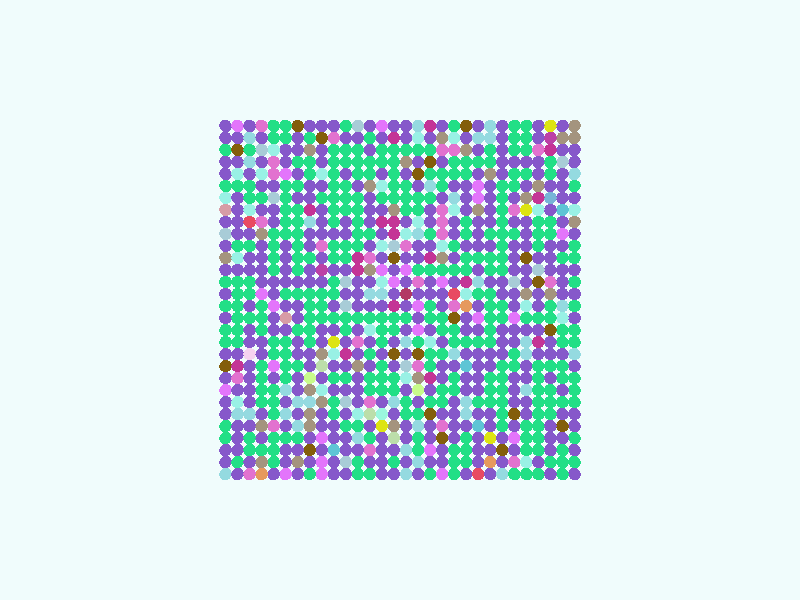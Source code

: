global_settings {
  assumed_gamma 1
}
light_source {
  <-0.6, 1.6, 3.7>*10000
  rgb 1.3
}
camera {
  location <0,0,100>
  look_at <0,0,0>
}
background {
  color rgb < 0.87, 0.97, 0.97 >
}
sphere {
< -29.0, -29.0, 0 >, 1.0

pigment { color rgb < 0.2386428231732688, 0.09788899330220524, 0.5903913085223493 >
}}
sphere {
< -29.0, -27.0, 0 >, 1.0

pigment { color rgb < 0.016013649591281043, 0.7395319275129468, 0.23723710110325524 >
}}
sphere {
< -29.0, -25.0, 0 >, 1.0

pigment { color rgb < 0.2386428231732688, 0.09788899330220524, 0.5903913085223493 >
}}
sphere {
< -29.0, -23.0, 0 >, 1.0

pigment { color rgb < 0.016013649591281043, 0.7395319275129468, 0.23723710110325524 >
}}
sphere {
< -29.0, -21.0, 0 >, 1.0

pigment { color rgb < 0.2386428231732688, 0.09788899330220524, 0.5903913085223493 >
}}
sphere {
< -29.0, -19.0, 0 >, 1.0

pigment { color rgb < 0.2386428231732688, 0.09788899330220524, 0.5903913085223493 >
}}
sphere {
< -29.0, -17.0, 0 >, 1.0

pigment { color rgb < 0.016013649591281043, 0.7395319275129468, 0.23723710110325524 >
}}
sphere {
< -29.0, -15.0, 0 >, 1.0

pigment { color rgb < 0.016013649591281043, 0.7395319275129468, 0.23723710110325524 >
}}
sphere {
< -29.0, -13.0, 0 >, 1.0

pigment { color rgb < 0.016013649591281043, 0.7395319275129468, 0.23723710110325524 >
}}
sphere {
< -29.0, -11.0, 0 >, 1.0

pigment { color rgb < 0.2386428231732688, 0.09788899330220524, 0.5903913085223493 >
}}
sphere {
< -29.0, -9.0, 0 >, 1.0

pigment { color rgb < 0.29811020825611645, 0.7041411835666713, 0.7443287371699745 >
}}
sphere {
< -29.0, -7.0, 0 >, 1.0

pigment { color rgb < 0.016013649591281043, 0.7395319275129468, 0.23723710110325524 >
}}
sphere {
< -29.0, -5.0, 0 >, 1.0

pigment { color rgb < 0.016013649591281043, 0.7395319275129468, 0.23723710110325524 >
}}
sphere {
< -29.0, -3.0, 0 >, 1.0

pigment { color rgb < 0.2386428231732688, 0.09788899330220524, 0.5903913085223493 >
}}
sphere {
< -29.0, -1.0, 0 >, 1.0

pigment { color rgb < 0.016013649591281043, 0.7395319275129468, 0.23723710110325524 >
}}
sphere {
< -29.0, 1.0, 0 >, 1.0

pigment { color rgb < 0.2386428231732688, 0.09788899330220524, 0.5903913085223493 >
}}
sphere {
< -29.0, 3.0, 0 >, 1.0

pigment { color rgb < 0.016013649591281043, 0.7395319275129468, 0.23723710110325524 >
}}
sphere {
< -29.0, 5.0, 0 >, 1.0

pigment { color rgb < 0.2386428231732688, 0.09788899330220524, 0.5903913085223493 >
}}
sphere {
< -29.0, 7.0, 0 >, 1.0

pigment { color rgb < 0.016013649591281043, 0.7395319275129468, 0.23723710110325524 >
}}
sphere {
< -29.0, 9.0, 0 >, 1.0

pigment { color rgb < 0.016013649591281043, 0.7395319275129468, 0.23723710110325524 >
}}
sphere {
< -29.0, 11.0, 0 >, 1.0

pigment { color rgb < 0.2386428231732688, 0.09788899330220524, 0.5903913085223493 >
}}
sphere {
< -29.0, 13.0, 0 >, 1.0

pigment { color rgb < 0.36911672255574746, 0.2966123385712549, 0.2094348993841023 >
}}
sphere {
< -29.0, 15.0, 0 >, 1.0

pigment { color rgb < 0.31864822846837804, 0.8834878831185964, 0.7847434526154843 >
}}
sphere {
< -29.0, 17.0, 0 >, 1.0

pigment { color rgb < 0.2386428231732688, 0.09788899330220524, 0.5903913085223493 >
}}
sphere {
< -29.0, 19.0, 0 >, 1.0

pigment { color rgb < 0.016013649591281043, 0.7395319275129468, 0.23723710110325524 >
}}
sphere {
< -29.0, 21.0, 0 >, 1.0

pigment { color rgb < 0.29811020825611645, 0.7041411835666713, 0.7443287371699745 >
}}
sphere {
< -29.0, 23.0, 0 >, 1.0

pigment { color rgb < 0.2386428231732688, 0.09788899330220524, 0.5903913085223493 >
}}
sphere {
< -29.0, 25.0, 0 >, 1.0

pigment { color rgb < 0.2386428231732688, 0.09788899330220524, 0.5903913085223493 >
}}
sphere {
< -29.0, 27.0, 0 >, 1.0

pigment { color rgb < 0.36911672255574746, 0.2966123385712549, 0.2094348993841023 >
}}
sphere {
< -29.0, 29.0, 0 >, 1.0

pigment { color rgb < 0.36911672255574746, 0.2966123385712549, 0.2094348993841023 >
}}
sphere {
< -27.0, -29.0, 0 >, 1.0

pigment { color rgb < 0.016013649591281043, 0.7395319275129468, 0.23723710110325524 >
}}
sphere {
< -27.0, -27.0, 0 >, 1.0

pigment { color rgb < 0.016013649591281043, 0.7395319275129468, 0.23723710110325524 >
}}
sphere {
< -27.0, -25.0, 0 >, 1.0

pigment { color rgb < 0.016013649591281043, 0.7395319275129468, 0.23723710110325524 >
}}
sphere {
< -27.0, -23.0, 0 >, 1.0

pigment { color rgb < 0.2386428231732688, 0.09788899330220524, 0.5903913085223493 >
}}
sphere {
< -27.0, -21.0, 0 >, 1.0

pigment { color rgb < 0.22700020561135004, 0.11090873395075207, 0.003439514428508761 >
}}
sphere {
< -27.0, -19.0, 0 >, 1.0

pigment { color rgb < 0.2386428231732688, 0.09788899330220524, 0.5903913085223493 >
}}
sphere {
< -27.0, -17.0, 0 >, 1.0

pigment { color rgb < 0.016013649591281043, 0.7395319275129468, 0.23723710110325524 >
}}
sphere {
< -27.0, -15.0, 0 >, 1.0

pigment { color rgb < 0.2386428231732688, 0.09788899330220524, 0.5903913085223493 >
}}
sphere {
< -27.0, -13.0, 0 >, 1.0

pigment { color rgb < 0.016013649591281043, 0.7395319275129468, 0.23723710110325524 >
}}
sphere {
< -27.0, -11.0, 0 >, 1.0

pigment { color rgb < 0.016013649591281043, 0.7395319275129468, 0.23723710110325524 >
}}
sphere {
< -27.0, -9.0, 0 >, 1.0

pigment { color rgb < 0.2386428231732688, 0.09788899330220524, 0.5903913085223493 >
}}
sphere {
< -27.0, -7.0, 0 >, 1.0

pigment { color rgb < 0.016013649591281043, 0.7395319275129468, 0.23723710110325524 >
}}
sphere {
< -27.0, -5.0, 0 >, 1.0

pigment { color rgb < 0.016013649591281043, 0.7395319275129468, 0.23723710110325524 >
}}
sphere {
< -27.0, -3.0, 0 >, 1.0

pigment { color rgb < 0.31864822846837804, 0.8834878831185964, 0.7847434526154843 >
}}
sphere {
< -27.0, -1.0, 0 >, 1.0

pigment { color rgb < 0.29811020825611645, 0.7041411835666713, 0.7443287371699745 >
}}
sphere {
< -27.0, 1.0, 0 >, 1.0

pigment { color rgb < 0.2386428231732688, 0.09788899330220524, 0.5903913085223493 >
}}
sphere {
< -27.0, 3.0, 0 >, 1.0

pigment { color rgb < 0.2386428231732688, 0.09788899330220524, 0.5903913085223493 >
}}
sphere {
< -27.0, 5.0, 0 >, 1.0

pigment { color rgb < 0.2386428231732688, 0.09788899330220524, 0.5903913085223493 >
}}
sphere {
< -27.0, 7.0, 0 >, 1.0

pigment { color rgb < 0.016013649591281043, 0.7395319275129468, 0.23723710110325524 >
}}
sphere {
< -27.0, 9.0, 0 >, 1.0

pigment { color rgb < 0.2386428231732688, 0.09788899330220524, 0.5903913085223493 >
}}
sphere {
< -27.0, 11.0, 0 >, 1.0

pigment { color rgb < 0.7710947417528656, 0.1794572187257958, 0.9615775993346728 >
}}
sphere {
< -27.0, 13.0, 0 >, 1.0

pigment { color rgb < 0.2386428231732688, 0.09788899330220524, 0.5903913085223493 >
}}
sphere {
< -27.0, 15.0, 0 >, 1.0

pigment { color rgb < 0.1121293568272409, 0.5568413422492428, 0.6688356541187042 >
}}
sphere {
< -27.0, 17.0, 0 >, 1.0

pigment { color rgb < 0.2386428231732688, 0.09788899330220524, 0.5903913085223493 >
}}
sphere {
< -27.0, 19.0, 0 >, 1.0

pigment { color rgb < 0.2386428231732688, 0.09788899330220524, 0.5903913085223493 >
}}
sphere {
< -27.0, 21.0, 0 >, 1.0

pigment { color rgb < 0.2386428231732688, 0.09788899330220524, 0.5903913085223493 >
}}
sphere {
< -27.0, 23.0, 0 >, 1.0

pigment { color rgb < 0.39028624383420685, 0.6022241757780934, 0.6811822824979522 >
}}
sphere {
< -27.0, 25.0, 0 >, 1.0

pigment { color rgb < 0.2386428231732688, 0.09788899330220524, 0.5903913085223493 >
}}
sphere {
< -27.0, 27.0, 0 >, 1.0

pigment { color rgb < 0.36911672255574746, 0.2966123385712549, 0.2094348993841023 >
}}
sphere {
< -27.0, 29.0, 0 >, 1.0

pigment { color rgb < 0.2386428231732688, 0.09788899330220524, 0.5903913085223493 >
}}
sphere {
< -25.0, -29.0, 0 >, 1.0

pigment { color rgb < 0.2386428231732688, 0.09788899330220524, 0.5903913085223493 >
}}
sphere {
< -25.0, -27.0, 0 >, 1.0

pigment { color rgb < 0.016013649591281043, 0.7395319275129468, 0.23723710110325524 >
}}
sphere {
< -25.0, -25.0, 0 >, 1.0

pigment { color rgb < 0.2386428231732688, 0.09788899330220524, 0.5903913085223493 >
}}
sphere {
< -25.0, -23.0, 0 >, 1.0

pigment { color rgb < 0.2386428231732688, 0.09788899330220524, 0.5903913085223493 >
}}
sphere {
< -25.0, -21.0, 0 >, 1.0

pigment { color rgb < 0.2386428231732688, 0.09788899330220524, 0.5903913085223493 >
}}
sphere {
< -25.0, -19.0, 0 >, 1.0

pigment { color rgb < 0.016013649591281043, 0.7395319275129468, 0.23723710110325524 >
}}
sphere {
< -25.0, -17.0, 0 >, 1.0

pigment { color rgb < 0.016013649591281043, 0.7395319275129468, 0.23723710110325524 >
}}
sphere {
< -25.0, -15.0, 0 >, 1.0

pigment { color rgb < 0.016013649591281043, 0.7395319275129468, 0.23723710110325524 >
}}
sphere {
< -25.0, -13.0, 0 >, 1.0

pigment { color rgb < 0.2386428231732688, 0.09788899330220524, 0.5903913085223493 >
}}
sphere {
< -25.0, -11.0, 0 >, 1.0

pigment { color rgb < 0.016013649591281043, 0.7395319275129468, 0.23723710110325524 >
}}
sphere {
< -25.0, -9.0, 0 >, 1.0

pigment { color rgb < 0.2386428231732688, 0.09788899330220524, 0.5903913085223493 >
}}
sphere {
< -25.0, -7.0, 0 >, 1.0

pigment { color rgb < 0.2386428231732688, 0.09788899330220524, 0.5903913085223493 >
}}
sphere {
< -25.0, -5.0, 0 >, 1.0

pigment { color rgb < 0.22700020561135004, 0.11090873395075207, 0.003439514428508761 >
}}
sphere {
< -25.0, -3.0, 0 >, 1.0

pigment { color rgb < 0.016013649591281043, 0.7395319275129468, 0.23723710110325524 >
}}
sphere {
< -25.0, -1.0, 0 >, 1.0

pigment { color rgb < 0.016013649591281043, 0.7395319275129468, 0.23723710110325524 >
}}
sphere {
< -25.0, 1.0, 0 >, 1.0

pigment { color rgb < 0.36911672255574746, 0.2966123385712549, 0.2094348993841023 >
}}
sphere {
< -25.0, 3.0, 0 >, 1.0

pigment { color rgb < 0.7618978594217632, 0.16958575097939477, 0.6218939353499312 >
}}
sphere {
< -25.0, 5.0, 0 >, 1.0

pigment { color rgb < 0.2386428231732688, 0.09788899330220524, 0.5903913085223493 >
}}
sphere {
< -25.0, 7.0, 0 >, 1.0

pigment { color rgb < 0.2386428231732688, 0.09788899330220524, 0.5903913085223493 >
}}
sphere {
< -25.0, 9.0, 0 >, 1.0

pigment { color rgb < 0.2386428231732688, 0.09788899330220524, 0.5903913085223493 >
}}
sphere {
< -25.0, 11.0, 0 >, 1.0

pigment { color rgb < 0.016013649591281043, 0.7395319275129468, 0.23723710110325524 >
}}
sphere {
< -25.0, 13.0, 0 >, 1.0

pigment { color rgb < 0.016013649591281043, 0.7395319275129468, 0.23723710110325524 >
}}
sphere {
< -25.0, 15.0, 0 >, 1.0

pigment { color rgb < 0.2386428231732688, 0.09788899330220524, 0.5903913085223493 >
}}
sphere {
< -25.0, 17.0, 0 >, 1.0

pigment { color rgb < 0.18317264922925658, 0.45999526765382315, 0.6794650895300776 >
}}
sphere {
< -25.0, 19.0, 0 >, 1.0

pigment { color rgb < 0.2386428231732688, 0.09788899330220524, 0.5903913085223493 >
}}
sphere {
< -25.0, 21.0, 0 >, 1.0

pigment { color rgb < 0.016013649591281043, 0.7395319275129468, 0.23723710110325524 >
}}
sphere {
< -25.0, 23.0, 0 >, 1.0

pigment { color rgb < 0.016013649591281043, 0.7395319275129468, 0.23723710110325524 >
}}
sphere {
< -25.0, 25.0, 0 >, 1.0

pigment { color rgb < 0.5533278259065633, 0.03471429450356922, 0.3071014803314147 >
}}
sphere {
< -25.0, 27.0, 0 >, 1.0

pigment { color rgb < 0.5033558509855229, 0.0529045192192974, 0.381698947729067 >
}}
sphere {
< -25.0, 29.0, 0 >, 1.0

pigment { color rgb < 0.7234553496588912, 0.7741989633578589, 0.006562694240783595 >
}}
sphere {
< -23.0, -29.0, 0 >, 1.0

pigment { color rgb < 0.016013649591281043, 0.7395319275129468, 0.23723710110325524 >
}}
sphere {
< -23.0, -27.0, 0 >, 1.0

pigment { color rgb < 0.2386428231732688, 0.09788899330220524, 0.5903913085223493 >
}}
sphere {
< -23.0, -25.0, 0 >, 1.0

pigment { color rgb < 0.016013649591281043, 0.7395319275129468, 0.23723710110325524 >
}}
sphere {
< -23.0, -23.0, 0 >, 1.0

pigment { color rgb < 0.016013649591281043, 0.7395319275129468, 0.23723710110325524 >
}}
sphere {
< -23.0, -21.0, 0 >, 1.0

pigment { color rgb < 0.016013649591281043, 0.7395319275129468, 0.23723710110325524 >
}}
sphere {
< -23.0, -19.0, 0 >, 1.0

pigment { color rgb < 0.016013649591281043, 0.7395319275129468, 0.23723710110325524 >
}}
sphere {
< -23.0, -17.0, 0 >, 1.0

pigment { color rgb < 0.016013649591281043, 0.7395319275129468, 0.23723710110325524 >
}}
sphere {
< -23.0, -15.0, 0 >, 1.0

pigment { color rgb < 0.016013649591281043, 0.7395319275129468, 0.23723710110325524 >
}}
sphere {
< -23.0, -13.0, 0 >, 1.0

pigment { color rgb < 0.016013649591281043, 0.7395319275129468, 0.23723710110325524 >
}}
sphere {
< -23.0, -11.0, 0 >, 1.0

pigment { color rgb < 0.016013649591281043, 0.7395319275129468, 0.23723710110325524 >
}}
sphere {
< -23.0, -9.0, 0 >, 1.0

pigment { color rgb < 0.2386428231732688, 0.09788899330220524, 0.5903913085223493 >
}}
sphere {
< -23.0, -7.0, 0 >, 1.0

pigment { color rgb < 0.5533278259065633, 0.03471429450356922, 0.3071014803314147 >
}}
sphere {
< -23.0, -5.0, 0 >, 1.0

pigment { color rgb < 0.2386428231732688, 0.09788899330220524, 0.5903913085223493 >
}}
sphere {
< -23.0, -3.0, 0 >, 1.0

pigment { color rgb < 0.016013649591281043, 0.7395319275129468, 0.23723710110325524 >
}}
sphere {
< -23.0, -1.0, 0 >, 1.0

pigment { color rgb < 0.2386428231732688, 0.09788899330220524, 0.5903913085223493 >
}}
sphere {
< -23.0, 1.0, 0 >, 1.0

pigment { color rgb < 0.2386428231732688, 0.09788899330220524, 0.5903913085223493 >
}}
sphere {
< -23.0, 3.0, 0 >, 1.0

pigment { color rgb < 0.22700020561135004, 0.11090873395075207, 0.003439514428508761 >
}}
sphere {
< -23.0, 5.0, 0 >, 1.0

pigment { color rgb < 0.39028624383420685, 0.6022241757780934, 0.6811822824979522 >
}}
sphere {
< -23.0, 7.0, 0 >, 1.0

pigment { color rgb < 0.2386428231732688, 0.09788899330220524, 0.5903913085223493 >
}}
sphere {
< -23.0, 9.0, 0 >, 1.0

pigment { color rgb < 0.016013649591281043, 0.7395319275129468, 0.23723710110325524 >
}}
sphere {
< -23.0, 11.0, 0 >, 1.0

pigment { color rgb < 0.016013649591281043, 0.7395319275129468, 0.23723710110325524 >
}}
sphere {
< -23.0, 13.0, 0 >, 1.0

pigment { color rgb < 0.016013649591281043, 0.7395319275129468, 0.23723710110325524 >
}}
sphere {
< -23.0, 15.0, 0 >, 1.0

pigment { color rgb < 0.31864822846837804, 0.8834878831185964, 0.7847434526154843 >
}}
sphere {
< -23.0, 17.0, 0 >, 1.0

pigment { color rgb < 0.5533278259065633, 0.03471429450356922, 0.3071014803314147 >
}}
sphere {
< -23.0, 19.0, 0 >, 1.0

pigment { color rgb < 0.36911672255574746, 0.2966123385712549, 0.2094348993841023 >
}}
sphere {
< -23.0, 21.0, 0 >, 1.0

pigment { color rgb < 0.2386428231732688, 0.09788899330220524, 0.5903913085223493 >
}}
sphere {
< -23.0, 23.0, 0 >, 1.0

pigment { color rgb < 0.2386428231732688, 0.09788899330220524, 0.5903913085223493 >
}}
sphere {
< -23.0, 25.0, 0 >, 1.0

pigment { color rgb < 0.7618978594217632, 0.16958575097939477, 0.6218939353499312 >
}}
sphere {
< -23.0, 27.0, 0 >, 1.0

pigment { color rgb < 0.2386428231732688, 0.09788899330220524, 0.5903913085223493 >
}}
sphere {
< -23.0, 29.0, 0 >, 1.0

pigment { color rgb < 0.2386428231732688, 0.09788899330220524, 0.5903913085223493 >
}}
sphere {
< -21.0, -29.0, 0 >, 1.0

pigment { color rgb < 0.016013649591281043, 0.7395319275129468, 0.23723710110325524 >
}}
sphere {
< -21.0, -27.0, 0 >, 1.0

pigment { color rgb < 0.31864822846837804, 0.8834878831185964, 0.7847434526154843 >
}}
sphere {
< -21.0, -25.0, 0 >, 1.0

pigment { color rgb < 0.016013649591281043, 0.7395319275129468, 0.23723710110325524 >
}}
sphere {
< -21.0, -23.0, 0 >, 1.0

pigment { color rgb < 0.016013649591281043, 0.7395319275129468, 0.23723710110325524 >
}}
sphere {
< -21.0, -21.0, 0 >, 1.0

pigment { color rgb < 0.016013649591281043, 0.7395319275129468, 0.23723710110325524 >
}}
sphere {
< -21.0, -19.0, 0 >, 1.0

pigment { color rgb < 0.2386428231732688, 0.09788899330220524, 0.5903913085223493 >
}}
sphere {
< -21.0, -17.0, 0 >, 1.0

pigment { color rgb < 0.2386428231732688, 0.09788899330220524, 0.5903913085223493 >
}}
sphere {
< -21.0, -15.0, 0 >, 1.0

pigment { color rgb < 0.29811020825611645, 0.7041411835666713, 0.7443287371699745 >
}}
sphere {
< -21.0, -13.0, 0 >, 1.0

pigment { color rgb < 0.2386428231732688, 0.09788899330220524, 0.5903913085223493 >
}}
sphere {
< -21.0, -11.0, 0 >, 1.0

pigment { color rgb < 0.2386428231732688, 0.09788899330220524, 0.5903913085223493 >
}}
sphere {
< -21.0, -9.0, 0 >, 1.0

pigment { color rgb < 0.29811020825611645, 0.7041411835666713, 0.7443287371699745 >
}}
sphere {
< -21.0, -7.0, 0 >, 1.0

pigment { color rgb < 0.29811020825611645, 0.7041411835666713, 0.7443287371699745 >
}}
sphere {
< -21.0, -5.0, 0 >, 1.0

pigment { color rgb < 0.2386428231732688, 0.09788899330220524, 0.5903913085223493 >
}}
sphere {
< -21.0, -3.0, 0 >, 1.0

pigment { color rgb < 0.016013649591281043, 0.7395319275129468, 0.23723710110325524 >
}}
sphere {
< -21.0, -1.0, 0 >, 1.0

pigment { color rgb < 0.31864822846837804, 0.8834878831185964, 0.7847434526154843 >
}}
sphere {
< -21.0, 1.0, 0 >, 1.0

pigment { color rgb < 0.36911672255574746, 0.2966123385712549, 0.2094348993841023 >
}}
sphere {
< -21.0, 3.0, 0 >, 1.0

pigment { color rgb < 0.2386428231732688, 0.09788899330220524, 0.5903913085223493 >
}}
sphere {
< -21.0, 5.0, 0 >, 1.0

pigment { color rgb < 0.2386428231732688, 0.09788899330220524, 0.5903913085223493 >
}}
sphere {
< -21.0, 7.0, 0 >, 1.0

pigment { color rgb < 0.22700020561135004, 0.11090873395075207, 0.003439514428508761 >
}}
sphere {
< -21.0, 9.0, 0 >, 1.0

pigment { color rgb < 0.2386428231732688, 0.09788899330220524, 0.5903913085223493 >
}}
sphere {
< -21.0, 11.0, 0 >, 1.0

pigment { color rgb < 0.2386428231732688, 0.09788899330220524, 0.5903913085223493 >
}}
sphere {
< -21.0, 13.0, 0 >, 1.0

pigment { color rgb < 0.2386428231732688, 0.09788899330220524, 0.5903913085223493 >
}}
sphere {
< -21.0, 15.0, 0 >, 1.0

pigment { color rgb < 0.7234553496588912, 0.7741989633578589, 0.006562694240783595 >
}}
sphere {
< -21.0, 17.0, 0 >, 1.0

pigment { color rgb < 0.36911672255574746, 0.2966123385712549, 0.2094348993841023 >
}}
sphere {
< -21.0, 19.0, 0 >, 1.0

pigment { color rgb < 0.2386428231732688, 0.09788899330220524, 0.5903913085223493 >
}}
sphere {
< -21.0, 21.0, 0 >, 1.0

pigment { color rgb < 0.016013649591281043, 0.7395319275129468, 0.23723710110325524 >
}}
sphere {
< -21.0, 23.0, 0 >, 1.0

pigment { color rgb < 0.2386428231732688, 0.09788899330220524, 0.5903913085223493 >
}}
sphere {
< -21.0, 25.0, 0 >, 1.0

pigment { color rgb < 0.016013649591281043, 0.7395319275129468, 0.23723710110325524 >
}}
sphere {
< -21.0, 27.0, 0 >, 1.0

pigment { color rgb < 0.016013649591281043, 0.7395319275129468, 0.23723710110325524 >
}}
sphere {
< -21.0, 29.0, 0 >, 1.0

pigment { color rgb < 0.016013649591281043, 0.7395319275129468, 0.23723710110325524 >
}}
sphere {
< -19.0, -29.0, 0 >, 1.0

pigment { color rgb < 0.016013649591281043, 0.7395319275129468, 0.23723710110325524 >
}}
sphere {
< -19.0, -27.0, 0 >, 1.0

pigment { color rgb < 0.7618978594217632, 0.16958575097939477, 0.6218939353499312 >
}}
sphere {
< -19.0, -25.0, 0 >, 1.0

pigment { color rgb < 0.2386428231732688, 0.09788899330220524, 0.5903913085223493 >
}}
sphere {
< -19.0, -23.0, 0 >, 1.0

pigment { color rgb < 0.7710947417528656, 0.1794572187257958, 0.9615775993346728 >
}}
sphere {
< -19.0, -21.0, 0 >, 1.0

pigment { color rgb < 0.2386428231732688, 0.09788899330220524, 0.5903913085223493 >
}}
sphere {
< -19.0, -19.0, 0 >, 1.0

pigment { color rgb < 0.22700020561135004, 0.11090873395075207, 0.003439514428508761 >
}}
sphere {
< -19.0, -17.0, 0 >, 1.0

pigment { color rgb < 0.2386428231732688, 0.09788899330220524, 0.5903913085223493 >
}}
sphere {
< -19.0, -15.0, 0 >, 1.0

pigment { color rgb < 0.2386428231732688, 0.09788899330220524, 0.5903913085223493 >
}}
sphere {
< -19.0, -13.0, 0 >, 1.0

pigment { color rgb < 0.2386428231732688, 0.09788899330220524, 0.5903913085223493 >
}}
sphere {
< -19.0, -11.0, 0 >, 1.0

pigment { color rgb < 0.016013649591281043, 0.7395319275129468, 0.23723710110325524 >
}}
sphere {
< -19.0, -9.0, 0 >, 1.0

pigment { color rgb < 0.016013649591281043, 0.7395319275129468, 0.23723710110325524 >
}}
sphere {
< -19.0, -7.0, 0 >, 1.0

pigment { color rgb < 0.2386428231732688, 0.09788899330220524, 0.5903913085223493 >
}}
sphere {
< -19.0, -5.0, 0 >, 1.0

pigment { color rgb < 0.2386428231732688, 0.09788899330220524, 0.5903913085223493 >
}}
sphere {
< -19.0, -3.0, 0 >, 1.0

pigment { color rgb < 0.7710947417528656, 0.1794572187257958, 0.9615775993346728 >
}}
sphere {
< -19.0, -1.0, 0 >, 1.0

pigment { color rgb < 0.2386428231732688, 0.09788899330220524, 0.5903913085223493 >
}}
sphere {
< -19.0, 1.0, 0 >, 1.0

pigment { color rgb < 0.2386428231732688, 0.09788899330220524, 0.5903913085223493 >
}}
sphere {
< -19.0, 3.0, 0 >, 1.0

pigment { color rgb < 0.39028624383420685, 0.6022241757780934, 0.6811822824979522 >
}}
sphere {
< -19.0, 5.0, 0 >, 1.0

pigment { color rgb < 0.2386428231732688, 0.09788899330220524, 0.5903913085223493 >
}}
sphere {
< -19.0, 7.0, 0 >, 1.0

pigment { color rgb < 0.2386428231732688, 0.09788899330220524, 0.5903913085223493 >
}}
sphere {
< -19.0, 9.0, 0 >, 1.0

pigment { color rgb < 0.2386428231732688, 0.09788899330220524, 0.5903913085223493 >
}}
sphere {
< -19.0, 11.0, 0 >, 1.0

pigment { color rgb < 0.016013649591281043, 0.7395319275129468, 0.23723710110325524 >
}}
sphere {
< -19.0, 13.0, 0 >, 1.0

pigment { color rgb < 0.2386428231732688, 0.09788899330220524, 0.5903913085223493 >
}}
sphere {
< -19.0, 15.0, 0 >, 1.0

pigment { color rgb < 0.7618978594217632, 0.16958575097939477, 0.6218939353499312 >
}}
sphere {
< -19.0, 17.0, 0 >, 1.0

pigment { color rgb < 0.2386428231732688, 0.09788899330220524, 0.5903913085223493 >
}}
sphere {
< -19.0, 19.0, 0 >, 1.0

pigment { color rgb < 0.016013649591281043, 0.7395319275129468, 0.23723710110325524 >
}}
sphere {
< -19.0, 21.0, 0 >, 1.0

pigment { color rgb < 0.016013649591281043, 0.7395319275129468, 0.23723710110325524 >
}}
sphere {
< -19.0, 23.0, 0 >, 1.0

pigment { color rgb < 0.2386428231732688, 0.09788899330220524, 0.5903913085223493 >
}}
sphere {
< -19.0, 25.0, 0 >, 1.0

pigment { color rgb < 0.016013649591281043, 0.7395319275129468, 0.23723710110325524 >
}}
sphere {
< -19.0, 27.0, 0 >, 1.0

pigment { color rgb < 0.016013649591281043, 0.7395319275129468, 0.23723710110325524 >
}}
sphere {
< -19.0, 29.0, 0 >, 1.0

pigment { color rgb < 0.016013649591281043, 0.7395319275129468, 0.23723710110325524 >
}}
sphere {
< -17.0, -29.0, 0 >, 1.0

pigment { color rgb < 0.29811020825611645, 0.7041411835666713, 0.7443287371699745 >
}}
sphere {
< -17.0, -27.0, 0 >, 1.0

pigment { color rgb < 0.2386428231732688, 0.09788899330220524, 0.5903913085223493 >
}}
sphere {
< -17.0, -25.0, 0 >, 1.0

pigment { color rgb < 0.22700020561135004, 0.11090873395075207, 0.003439514428508761 >
}}
sphere {
< -17.0, -23.0, 0 >, 1.0

pigment { color rgb < 0.2386428231732688, 0.09788899330220524, 0.5903913085223493 >
}}
sphere {
< -17.0, -21.0, 0 >, 1.0

pigment { color rgb < 0.016013649591281043, 0.7395319275129468, 0.23723710110325524 >
}}
sphere {
< -17.0, -19.0, 0 >, 1.0

pigment { color rgb < 0.016013649591281043, 0.7395319275129468, 0.23723710110325524 >
}}
sphere {
< -17.0, -17.0, 0 >, 1.0

pigment { color rgb < 0.016013649591281043, 0.7395319275129468, 0.23723710110325524 >
}}
sphere {
< -17.0, -15.0, 0 >, 1.0

pigment { color rgb < 0.016013649591281043, 0.7395319275129468, 0.23723710110325524 >
}}
sphere {
< -17.0, -13.0, 0 >, 1.0

pigment { color rgb < 0.016013649591281043, 0.7395319275129468, 0.23723710110325524 >
}}
sphere {
< -17.0, -11.0, 0 >, 1.0

pigment { color rgb < 0.016013649591281043, 0.7395319275129468, 0.23723710110325524 >
}}
sphere {
< -17.0, -9.0, 0 >, 1.0

pigment { color rgb < 0.2386428231732688, 0.09788899330220524, 0.5903913085223493 >
}}
sphere {
< -17.0, -7.0, 0 >, 1.0

pigment { color rgb < 0.2386428231732688, 0.09788899330220524, 0.5903913085223493 >
}}
sphere {
< -17.0, -5.0, 0 >, 1.0

pigment { color rgb < 0.2386428231732688, 0.09788899330220524, 0.5903913085223493 >
}}
sphere {
< -17.0, -3.0, 0 >, 1.0

pigment { color rgb < 0.016013649591281043, 0.7395319275129468, 0.23723710110325524 >
}}
sphere {
< -17.0, -1.0, 0 >, 1.0

pigment { color rgb < 0.016013649591281043, 0.7395319275129468, 0.23723710110325524 >
}}
sphere {
< -17.0, 1.0, 0 >, 1.0

pigment { color rgb < 0.2386428231732688, 0.09788899330220524, 0.5903913085223493 >
}}
sphere {
< -17.0, 3.0, 0 >, 1.0

pigment { color rgb < 0.2386428231732688, 0.09788899330220524, 0.5903913085223493 >
}}
sphere {
< -17.0, 5.0, 0 >, 1.0

pigment { color rgb < 0.016013649591281043, 0.7395319275129468, 0.23723710110325524 >
}}
sphere {
< -17.0, 7.0, 0 >, 1.0

pigment { color rgb < 0.016013649591281043, 0.7395319275129468, 0.23723710110325524 >
}}
sphere {
< -17.0, 9.0, 0 >, 1.0

pigment { color rgb < 0.016013649591281043, 0.7395319275129468, 0.23723710110325524 >
}}
sphere {
< -17.0, 11.0, 0 >, 1.0

pigment { color rgb < 0.016013649591281043, 0.7395319275129468, 0.23723710110325524 >
}}
sphere {
< -17.0, 13.0, 0 >, 1.0

pigment { color rgb < 0.016013649591281043, 0.7395319275129468, 0.23723710110325524 >
}}
sphere {
< -17.0, 15.0, 0 >, 1.0

pigment { color rgb < 0.016013649591281043, 0.7395319275129468, 0.23723710110325524 >
}}
sphere {
< -17.0, 17.0, 0 >, 1.0

pigment { color rgb < 0.016013649591281043, 0.7395319275129468, 0.23723710110325524 >
}}
sphere {
< -17.0, 19.0, 0 >, 1.0

pigment { color rgb < 0.016013649591281043, 0.7395319275129468, 0.23723710110325524 >
}}
sphere {
< -17.0, 21.0, 0 >, 1.0

pigment { color rgb < 0.2386428231732688, 0.09788899330220524, 0.5903913085223493 >
}}
sphere {
< -17.0, 23.0, 0 >, 1.0

pigment { color rgb < 0.2386428231732688, 0.09788899330220524, 0.5903913085223493 >
}}
sphere {
< -17.0, 25.0, 0 >, 1.0

pigment { color rgb < 0.2386428231732688, 0.09788899330220524, 0.5903913085223493 >
}}
sphere {
< -17.0, 27.0, 0 >, 1.0

pigment { color rgb < 0.2386428231732688, 0.09788899330220524, 0.5903913085223493 >
}}
sphere {
< -17.0, 29.0, 0 >, 1.0

pigment { color rgb < 0.2386428231732688, 0.09788899330220524, 0.5903913085223493 >
}}
sphere {
< -15.0, -29.0, 0 >, 1.0

pigment { color rgb < 0.2386428231732688, 0.09788899330220524, 0.5903913085223493 >
}}
sphere {
< -15.0, -27.0, 0 >, 1.0

pigment { color rgb < 0.7937733088702877, 0.31728556738197067, 0.1082504685262502 >
}}
sphere {
< -15.0, -25.0, 0 >, 1.0

pigment { color rgb < 0.2386428231732688, 0.09788899330220524, 0.5903913085223493 >
}}
sphere {
< -15.0, -23.0, 0 >, 1.0

pigment { color rgb < 0.7234553496588912, 0.7741989633578589, 0.006562694240783595 >
}}
sphere {
< -15.0, -21.0, 0 >, 1.0

pigment { color rgb < 0.2386428231732688, 0.09788899330220524, 0.5903913085223493 >
}}
sphere {
< -15.0, -19.0, 0 >, 1.0

pigment { color rgb < 0.2386428231732688, 0.09788899330220524, 0.5903913085223493 >
}}
sphere {
< -15.0, -17.0, 0 >, 1.0

pigment { color rgb < 0.016013649591281043, 0.7395319275129468, 0.23723710110325524 >
}}
sphere {
< -15.0, -15.0, 0 >, 1.0

pigment { color rgb < 0.016013649591281043, 0.7395319275129468, 0.23723710110325524 >
}}
sphere {
< -15.0, -13.0, 0 >, 1.0

pigment { color rgb < 0.016013649591281043, 0.7395319275129468, 0.23723710110325524 >
}}
sphere {
< -15.0, -11.0, 0 >, 1.0

pigment { color rgb < 0.2386428231732688, 0.09788899330220524, 0.5903913085223493 >
}}
sphere {
< -15.0, -9.0, 0 >, 1.0

pigment { color rgb < 0.2386428231732688, 0.09788899330220524, 0.5903913085223493 >
}}
sphere {
< -15.0, -7.0, 0 >, 1.0

pigment { color rgb < 0.016013649591281043, 0.7395319275129468, 0.23723710110325524 >
}}
sphere {
< -15.0, -5.0, 0 >, 1.0

pigment { color rgb < 0.016013649591281043, 0.7395319275129468, 0.23723710110325524 >
}}
sphere {
< -15.0, -3.0, 0 >, 1.0

pigment { color rgb < 0.016013649591281043, 0.7395319275129468, 0.23723710110325524 >
}}
sphere {
< -15.0, -1.0, 0 >, 1.0

pigment { color rgb < 0.016013649591281043, 0.7395319275129468, 0.23723710110325524 >
}}
sphere {
< -15.0, 1.0, 0 >, 1.0

pigment { color rgb < 0.016013649591281043, 0.7395319275129468, 0.23723710110325524 >
}}
sphere {
< -15.0, 3.0, 0 >, 1.0

pigment { color rgb < 0.2386428231732688, 0.09788899330220524, 0.5903913085223493 >
}}
sphere {
< -15.0, 5.0, 0 >, 1.0

pigment { color rgb < 0.016013649591281043, 0.7395319275129468, 0.23723710110325524 >
}}
sphere {
< -15.0, 7.0, 0 >, 1.0

pigment { color rgb < 0.016013649591281043, 0.7395319275129468, 0.23723710110325524 >
}}
sphere {
< -15.0, 9.0, 0 >, 1.0

pigment { color rgb < 0.2386428231732688, 0.09788899330220524, 0.5903913085223493 >
}}
sphere {
< -15.0, 11.0, 0 >, 1.0

pigment { color rgb < 0.016013649591281043, 0.7395319275129468, 0.23723710110325524 >
}}
sphere {
< -15.0, 13.0, 0 >, 1.0

pigment { color rgb < 0.2386428231732688, 0.09788899330220524, 0.5903913085223493 >
}}
sphere {
< -15.0, 15.0, 0 >, 1.0

pigment { color rgb < 0.2386428231732688, 0.09788899330220524, 0.5903913085223493 >
}}
sphere {
< -15.0, 17.0, 0 >, 1.0

pigment { color rgb < 0.2386428231732688, 0.09788899330220524, 0.5903913085223493 >
}}
sphere {
< -15.0, 19.0, 0 >, 1.0

pigment { color rgb < 0.2386428231732688, 0.09788899330220524, 0.5903913085223493 >
}}
sphere {
< -15.0, 21.0, 0 >, 1.0

pigment { color rgb < 0.36911672255574746, 0.2966123385712549, 0.2094348993841023 >
}}
sphere {
< -15.0, 23.0, 0 >, 1.0

pigment { color rgb < 0.016013649591281043, 0.7395319275129468, 0.23723710110325524 >
}}
sphere {
< -15.0, 25.0, 0 >, 1.0

pigment { color rgb < 0.016013649591281043, 0.7395319275129468, 0.23723710110325524 >
}}
sphere {
< -15.0, 27.0, 0 >, 1.0

pigment { color rgb < 0.29811020825611645, 0.7041411835666713, 0.7443287371699745 >
}}
sphere {
< -15.0, 29.0, 0 >, 1.0

pigment { color rgb < 0.29811020825611645, 0.7041411835666713, 0.7443287371699745 >
}}
sphere {
< -13.0, -29.0, 0 >, 1.0

pigment { color rgb < 0.809581828523629, 0.06792305239634844, 0.12337815584584733 >
}}
sphere {
< -13.0, -27.0, 0 >, 1.0

pigment { color rgb < 0.2386428231732688, 0.09788899330220524, 0.5903913085223493 >
}}
sphere {
< -13.0, -25.0, 0 >, 1.0

pigment { color rgb < 0.2386428231732688, 0.09788899330220524, 0.5903913085223493 >
}}
sphere {
< -13.0, -23.0, 0 >, 1.0

pigment { color rgb < 0.2386428231732688, 0.09788899330220524, 0.5903913085223493 >
}}
sphere {
< -13.0, -21.0, 0 >, 1.0

pigment { color rgb < 0.1121293568272409, 0.5568413422492428, 0.6688356541187042 >
}}
sphere {
< -13.0, -19.0, 0 >, 1.0

pigment { color rgb < 0.2386428231732688, 0.09788899330220524, 0.5903913085223493 >
}}
sphere {
< -13.0, -17.0, 0 >, 1.0

pigment { color rgb < 0.016013649591281043, 0.7395319275129468, 0.23723710110325524 >
}}
sphere {
< -13.0, -15.0, 0 >, 1.0

pigment { color rgb < 0.2386428231732688, 0.09788899330220524, 0.5903913085223493 >
}}
sphere {
< -13.0, -13.0, 0 >, 1.0

pigment { color rgb < 0.2386428231732688, 0.09788899330220524, 0.5903913085223493 >
}}
sphere {
< -13.0, -11.0, 0 >, 1.0

pigment { color rgb < 0.2386428231732688, 0.09788899330220524, 0.5903913085223493 >
}}
sphere {
< -13.0, -9.0, 0 >, 1.0

pigment { color rgb < 0.2386428231732688, 0.09788899330220524, 0.5903913085223493 >
}}
sphere {
< -13.0, -7.0, 0 >, 1.0

pigment { color rgb < 0.016013649591281043, 0.7395319275129468, 0.23723710110325524 >
}}
sphere {
< -13.0, -5.0, 0 >, 1.0

pigment { color rgb < 0.2386428231732688, 0.09788899330220524, 0.5903913085223493 >
}}
sphere {
< -13.0, -3.0, 0 >, 1.0

pigment { color rgb < 0.7710947417528656, 0.1794572187257958, 0.9615775993346728 >
}}
sphere {
< -13.0, -1.0, 0 >, 1.0

pigment { color rgb < 0.2386428231732688, 0.09788899330220524, 0.5903913085223493 >
}}
sphere {
< -13.0, 1.0, 0 >, 1.0

pigment { color rgb < 0.016013649591281043, 0.7395319275129468, 0.23723710110325524 >
}}
sphere {
< -13.0, 3.0, 0 >, 1.0

pigment { color rgb < 0.29811020825611645, 0.7041411835666713, 0.7443287371699745 >
}}
sphere {
< -13.0, 5.0, 0 >, 1.0

pigment { color rgb < 0.2386428231732688, 0.09788899330220524, 0.5903913085223493 >
}}
sphere {
< -13.0, 7.0, 0 >, 1.0

pigment { color rgb < 0.016013649591281043, 0.7395319275129468, 0.23723710110325524 >
}}
sphere {
< -13.0, 9.0, 0 >, 1.0

pigment { color rgb < 0.2386428231732688, 0.09788899330220524, 0.5903913085223493 >
}}
sphere {
< -13.0, 11.0, 0 >, 1.0

pigment { color rgb < 0.2386428231732688, 0.09788899330220524, 0.5903913085223493 >
}}
sphere {
< -13.0, 13.0, 0 >, 1.0

pigment { color rgb < 0.2386428231732688, 0.09788899330220524, 0.5903913085223493 >
}}
sphere {
< -13.0, 15.0, 0 >, 1.0

pigment { color rgb < 0.36911672255574746, 0.2966123385712549, 0.2094348993841023 >
}}
sphere {
< -13.0, 17.0, 0 >, 1.0

pigment { color rgb < 0.7710947417528656, 0.1794572187257958, 0.9615775993346728 >
}}
sphere {
< -13.0, 19.0, 0 >, 1.0

pigment { color rgb < 0.7710947417528656, 0.1794572187257958, 0.9615775993346728 >
}}
sphere {
< -13.0, 21.0, 0 >, 1.0

pigment { color rgb < 0.2386428231732688, 0.09788899330220524, 0.5903913085223493 >
}}
sphere {
< -13.0, 23.0, 0 >, 1.0

pigment { color rgb < 0.016013649591281043, 0.7395319275129468, 0.23723710110325524 >
}}
sphere {
< -13.0, 25.0, 0 >, 1.0

pigment { color rgb < 0.2386428231732688, 0.09788899330220524, 0.5903913085223493 >
}}
sphere {
< -13.0, 27.0, 0 >, 1.0

pigment { color rgb < 0.29811020825611645, 0.7041411835666713, 0.7443287371699745 >
}}
sphere {
< -13.0, 29.0, 0 >, 1.0

pigment { color rgb < 0.2386428231732688, 0.09788899330220524, 0.5903913085223493 >
}}
sphere {
< -11.0, -29.0, 0 >, 1.0

pigment { color rgb < 0.2386428231732688, 0.09788899330220524, 0.5903913085223493 >
}}
sphere {
< -11.0, -27.0, 0 >, 1.0

pigment { color rgb < 0.016013649591281043, 0.7395319275129468, 0.23723710110325524 >
}}
sphere {
< -11.0, -25.0, 0 >, 1.0

pigment { color rgb < 0.016013649591281043, 0.7395319275129468, 0.23723710110325524 >
}}
sphere {
< -11.0, -23.0, 0 >, 1.0

pigment { color rgb < 0.016013649591281043, 0.7395319275129468, 0.23723710110325524 >
}}
sphere {
< -11.0, -21.0, 0 >, 1.0

pigment { color rgb < 0.2386428231732688, 0.09788899330220524, 0.5903913085223493 >
}}
sphere {
< -11.0, -19.0, 0 >, 1.0

pigment { color rgb < 0.29811020825611645, 0.7041411835666713, 0.7443287371699745 >
}}
sphere {
< -11.0, -17.0, 0 >, 1.0

pigment { color rgb < 0.29811020825611645, 0.7041411835666713, 0.7443287371699745 >
}}
sphere {
< -11.0, -15.0, 0 >, 1.0

pigment { color rgb < 0.2386428231732688, 0.09788899330220524, 0.5903913085223493 >
}}
sphere {
< -11.0, -13.0, 0 >, 1.0

pigment { color rgb < 0.2386428231732688, 0.09788899330220524, 0.5903913085223493 >
}}
sphere {
< -11.0, -11.0, 0 >, 1.0

pigment { color rgb < 0.1121293568272409, 0.5568413422492428, 0.6688356541187042 >
}}
sphere {
< -11.0, -9.0, 0 >, 1.0

pigment { color rgb < 0.2386428231732688, 0.09788899330220524, 0.5903913085223493 >
}}
sphere {
< -11.0, -7.0, 0 >, 1.0

pigment { color rgb < 0.016013649591281043, 0.7395319275129468, 0.23723710110325524 >
}}
sphere {
< -11.0, -5.0, 0 >, 1.0

pigment { color rgb < 0.2386428231732688, 0.09788899330220524, 0.5903913085223493 >
}}
sphere {
< -11.0, -3.0, 0 >, 1.0

pigment { color rgb < 0.2386428231732688, 0.09788899330220524, 0.5903913085223493 >
}}
sphere {
< -11.0, -1.0, 0 >, 1.0

pigment { color rgb < 0.7937733088702877, 0.31728556738197067, 0.1082504685262502 >
}}
sphere {
< -11.0, 1.0, 0 >, 1.0

pigment { color rgb < 0.31864822846837804, 0.8834878831185964, 0.7847434526154843 >
}}
sphere {
< -11.0, 3.0, 0 >, 1.0

pigment { color rgb < 0.5533278259065633, 0.03471429450356922, 0.3071014803314147 >
}}
sphere {
< -11.0, 5.0, 0 >, 1.0

pigment { color rgb < 0.016013649591281043, 0.7395319275129468, 0.23723710110325524 >
}}
sphere {
< -11.0, 7.0, 0 >, 1.0

pigment { color rgb < 0.016013649591281043, 0.7395319275129468, 0.23723710110325524 >
}}
sphere {
< -11.0, 9.0, 0 >, 1.0

pigment { color rgb < 0.2386428231732688, 0.09788899330220524, 0.5903913085223493 >
}}
sphere {
< -11.0, 11.0, 0 >, 1.0

pigment { color rgb < 0.016013649591281043, 0.7395319275129468, 0.23723710110325524 >
}}
sphere {
< -11.0, 13.0, 0 >, 1.0

pigment { color rgb < 0.016013649591281043, 0.7395319275129468, 0.23723710110325524 >
}}
sphere {
< -11.0, 15.0, 0 >, 1.0

pigment { color rgb < 0.2386428231732688, 0.09788899330220524, 0.5903913085223493 >
}}
sphere {
< -11.0, 17.0, 0 >, 1.0

pigment { color rgb < 0.2386428231732688, 0.09788899330220524, 0.5903913085223493 >
}}
sphere {
< -11.0, 19.0, 0 >, 1.0

pigment { color rgb < 0.2386428231732688, 0.09788899330220524, 0.5903913085223493 >
}}
sphere {
< -11.0, 21.0, 0 >, 1.0

pigment { color rgb < 0.016013649591281043, 0.7395319275129468, 0.23723710110325524 >
}}
sphere {
< -11.0, 23.0, 0 >, 1.0

pigment { color rgb < 0.016013649591281043, 0.7395319275129468, 0.23723710110325524 >
}}
sphere {
< -11.0, 25.0, 0 >, 1.0

pigment { color rgb < 0.36911672255574746, 0.2966123385712549, 0.2094348993841023 >
}}
sphere {
< -11.0, 27.0, 0 >, 1.0

pigment { color rgb < 0.2386428231732688, 0.09788899330220524, 0.5903913085223493 >
}}
sphere {
< -11.0, 29.0, 0 >, 1.0

pigment { color rgb < 0.22700020561135004, 0.11090873395075207, 0.003439514428508761 >
}}
sphere {
< -9.0, -29.0, 0 >, 1.0

pigment { color rgb < 0.016013649591281043, 0.7395319275129468, 0.23723710110325524 >
}}
sphere {
< -9.0, -27.0, 0 >, 1.0

pigment { color rgb < 0.016013649591281043, 0.7395319275129468, 0.23723710110325524 >
}}
sphere {
< -9.0, -25.0, 0 >, 1.0

pigment { color rgb < 0.016013649591281043, 0.7395319275129468, 0.23723710110325524 >
}}
sphere {
< -9.0, -23.0, 0 >, 1.0

pigment { color rgb < 0.2386428231732688, 0.09788899330220524, 0.5903913085223493 >
}}
sphere {
< -9.0, -21.0, 0 >, 1.0

pigment { color rgb < 0.2386428231732688, 0.09788899330220524, 0.5903913085223493 >
}}
sphere {
< -9.0, -19.0, 0 >, 1.0

pigment { color rgb < 0.2386428231732688, 0.09788899330220524, 0.5903913085223493 >
}}
sphere {
< -9.0, -17.0, 0 >, 1.0

pigment { color rgb < 0.2386428231732688, 0.09788899330220524, 0.5903913085223493 >
}}
sphere {
< -9.0, -15.0, 0 >, 1.0

pigment { color rgb < 0.016013649591281043, 0.7395319275129468, 0.23723710110325524 >
}}
sphere {
< -9.0, -13.0, 0 >, 1.0

pigment { color rgb < 0.016013649591281043, 0.7395319275129468, 0.23723710110325524 >
}}
sphere {
< -9.0, -11.0, 0 >, 1.0

pigment { color rgb < 0.2386428231732688, 0.09788899330220524, 0.5903913085223493 >
}}
sphere {
< -9.0, -9.0, 0 >, 1.0

pigment { color rgb < 0.29811020825611645, 0.7041411835666713, 0.7443287371699745 >
}}
sphere {
< -9.0, -7.0, 0 >, 1.0

pigment { color rgb < 0.016013649591281043, 0.7395319275129468, 0.23723710110325524 >
}}
sphere {
< -9.0, -5.0, 0 >, 1.0

pigment { color rgb < 0.016013649591281043, 0.7395319275129468, 0.23723710110325524 >
}}
sphere {
< -9.0, -3.0, 0 >, 1.0

pigment { color rgb < 0.22700020561135004, 0.11090873395075207, 0.003439514428508761 >
}}
sphere {
< -9.0, -1.0, 0 >, 1.0

pigment { color rgb < 0.7618978594217632, 0.16958575097939477, 0.6218939353499312 >
}}
sphere {
< -9.0, 1.0, 0 >, 1.0

pigment { color rgb < 0.809581828523629, 0.06792305239634844, 0.12337815584584733 >
}}
sphere {
< -9.0, 3.0, 0 >, 1.0

pigment { color rgb < 0.2386428231732688, 0.09788899330220524, 0.5903913085223493 >
}}
sphere {
< -9.0, 5.0, 0 >, 1.0

pigment { color rgb < 0.016013649591281043, 0.7395319275129468, 0.23723710110325524 >
}}
sphere {
< -9.0, 7.0, 0 >, 1.0

pigment { color rgb < 0.2386428231732688, 0.09788899330220524, 0.5903913085223493 >
}}
sphere {
< -9.0, 9.0, 0 >, 1.0

pigment { color rgb < 0.016013649591281043, 0.7395319275129468, 0.23723710110325524 >
}}
sphere {
< -9.0, 11.0, 0 >, 1.0

pigment { color rgb < 0.2386428231732688, 0.09788899330220524, 0.5903913085223493 >
}}
sphere {
< -9.0, 13.0, 0 >, 1.0

pigment { color rgb < 0.2386428231732688, 0.09788899330220524, 0.5903913085223493 >
}}
sphere {
< -9.0, 15.0, 0 >, 1.0

pigment { color rgb < 0.31864822846837804, 0.8834878831185964, 0.7847434526154843 >
}}
sphere {
< -9.0, 17.0, 0 >, 1.0

pigment { color rgb < 0.29811020825611645, 0.7041411835666713, 0.7443287371699745 >
}}
sphere {
< -9.0, 19.0, 0 >, 1.0

pigment { color rgb < 0.2386428231732688, 0.09788899330220524, 0.5903913085223493 >
}}
sphere {
< -9.0, 21.0, 0 >, 1.0

pigment { color rgb < 0.016013649591281043, 0.7395319275129468, 0.23723710110325524 >
}}
sphere {
< -9.0, 23.0, 0 >, 1.0

pigment { color rgb < 0.016013649591281043, 0.7395319275129468, 0.23723710110325524 >
}}
sphere {
< -9.0, 25.0, 0 >, 1.0

pigment { color rgb < 0.7618978594217632, 0.16958575097939477, 0.6218939353499312 >
}}
sphere {
< -9.0, 27.0, 0 >, 1.0

pigment { color rgb < 0.31864822846837804, 0.8834878831185964, 0.7847434526154843 >
}}
sphere {
< -9.0, 29.0, 0 >, 1.0

pigment { color rgb < 0.016013649591281043, 0.7395319275129468, 0.23723710110325524 >
}}
sphere {
< -7.0, -29.0, 0 >, 1.0

pigment { color rgb < 0.7710947417528656, 0.1794572187257958, 0.9615775993346728 >
}}
sphere {
< -7.0, -27.0, 0 >, 1.0

pigment { color rgb < 0.2386428231732688, 0.09788899330220524, 0.5903913085223493 >
}}
sphere {
< -7.0, -25.0, 0 >, 1.0

pigment { color rgb < 0.2386428231732688, 0.09788899330220524, 0.5903913085223493 >
}}
sphere {
< -7.0, -23.0, 0 >, 1.0

pigment { color rgb < 0.22700020561135004, 0.11090873395075207, 0.003439514428508761 >
}}
sphere {
< -7.0, -21.0, 0 >, 1.0

pigment { color rgb < 0.7618978594217632, 0.16958575097939477, 0.6218939353499312 >
}}
sphere {
< -7.0, -19.0, 0 >, 1.0

pigment { color rgb < 0.2386428231732688, 0.09788899330220524, 0.5903913085223493 >
}}
sphere {
< -7.0, -17.0, 0 >, 1.0

pigment { color rgb < 0.016013649591281043, 0.7395319275129468, 0.23723710110325524 >
}}
sphere {
< -7.0, -15.0, 0 >, 1.0

pigment { color rgb < 0.016013649591281043, 0.7395319275129468, 0.23723710110325524 >
}}
sphere {
< -7.0, -13.0, 0 >, 1.0

pigment { color rgb < 0.2386428231732688, 0.09788899330220524, 0.5903913085223493 >
}}
sphere {
< -7.0, -11.0, 0 >, 1.0

pigment { color rgb < 0.2386428231732688, 0.09788899330220524, 0.5903913085223493 >
}}
sphere {
< -7.0, -9.0, 0 >, 1.0

pigment { color rgb < 0.016013649591281043, 0.7395319275129468, 0.23723710110325524 >
}}
sphere {
< -7.0, -7.0, 0 >, 1.0

pigment { color rgb < 0.2386428231732688, 0.09788899330220524, 0.5903913085223493 >
}}
sphere {
< -7.0, -5.0, 0 >, 1.0

pigment { color rgb < 0.016013649591281043, 0.7395319275129468, 0.23723710110325524 >
}}
sphere {
< -7.0, -3.0, 0 >, 1.0

pigment { color rgb < 0.016013649591281043, 0.7395319275129468, 0.23723710110325524 >
}}
sphere {
< -7.0, -1.0, 0 >, 1.0

pigment { color rgb < 0.2386428231732688, 0.09788899330220524, 0.5903913085223493 >
}}
sphere {
< -7.0, 1.0, 0 >, 1.0

pigment { color rgb < 0.2386428231732688, 0.09788899330220524, 0.5903913085223493 >
}}
sphere {
< -7.0, 3.0, 0 >, 1.0

pigment { color rgb < 0.7710947417528656, 0.1794572187257958, 0.9615775993346728 >
}}
sphere {
< -7.0, 5.0, 0 >, 1.0

pigment { color rgb < 0.016013649591281043, 0.7395319275129468, 0.23723710110325524 >
}}
sphere {
< -7.0, 7.0, 0 >, 1.0

pigment { color rgb < 0.36911672255574746, 0.2966123385712549, 0.2094348993841023 >
}}
sphere {
< -7.0, 9.0, 0 >, 1.0

pigment { color rgb < 0.31864822846837804, 0.8834878831185964, 0.7847434526154843 >
}}
sphere {
< -7.0, 11.0, 0 >, 1.0

pigment { color rgb < 0.7618978594217632, 0.16958575097939477, 0.6218939353499312 >
}}
sphere {
< -7.0, 13.0, 0 >, 1.0

pigment { color rgb < 0.7618978594217632, 0.16958575097939477, 0.6218939353499312 >
}}
sphere {
< -7.0, 15.0, 0 >, 1.0

pigment { color rgb < 0.7618978594217632, 0.16958575097939477, 0.6218939353499312 >
}}
sphere {
< -7.0, 17.0, 0 >, 1.0

pigment { color rgb < 0.2386428231732688, 0.09788899330220524, 0.5903913085223493 >
}}
sphere {
< -7.0, 19.0, 0 >, 1.0

pigment { color rgb < 0.016013649591281043, 0.7395319275129468, 0.23723710110325524 >
}}
sphere {
< -7.0, 21.0, 0 >, 1.0

pigment { color rgb < 0.016013649591281043, 0.7395319275129468, 0.23723710110325524 >
}}
sphere {
< -7.0, 23.0, 0 >, 1.0

pigment { color rgb < 0.2386428231732688, 0.09788899330220524, 0.5903913085223493 >
}}
sphere {
< -7.0, 25.0, 0 >, 1.0

pigment { color rgb < 0.7618978594217632, 0.16958575097939477, 0.6218939353499312 >
}}
sphere {
< -7.0, 27.0, 0 >, 1.0

pigment { color rgb < 0.36911672255574746, 0.2966123385712549, 0.2094348993841023 >
}}
sphere {
< -7.0, 29.0, 0 >, 1.0

pigment { color rgb < 0.2386428231732688, 0.09788899330220524, 0.5903913085223493 >
}}
sphere {
< -5.0, -29.0, 0 >, 1.0

pigment { color rgb < 0.016013649591281043, 0.7395319275129468, 0.23723710110325524 >
}}
sphere {
< -5.0, -27.0, 0 >, 1.0

pigment { color rgb < 0.2386428231732688, 0.09788899330220524, 0.5903913085223493 >
}}
sphere {
< -5.0, -25.0, 0 >, 1.0

pigment { color rgb < 0.7710947417528656, 0.1794572187257958, 0.9615775993346728 >
}}
sphere {
< -5.0, -23.0, 0 >, 1.0

pigment { color rgb < 0.2386428231732688, 0.09788899330220524, 0.5903913085223493 >
}}
sphere {
< -5.0, -21.0, 0 >, 1.0

pigment { color rgb < 0.2386428231732688, 0.09788899330220524, 0.5903913085223493 >
}}
sphere {
< -5.0, -19.0, 0 >, 1.0

pigment { color rgb < 0.22700020561135004, 0.11090873395075207, 0.003439514428508761 >
}}
sphere {
< -5.0, -17.0, 0 >, 1.0

pigment { color rgb < 0.016013649591281043, 0.7395319275129468, 0.23723710110325524 >
}}
sphere {
< -5.0, -15.0, 0 >, 1.0

pigment { color rgb < 0.2386428231732688, 0.09788899330220524, 0.5903913085223493 >
}}
sphere {
< -5.0, -13.0, 0 >, 1.0

pigment { color rgb < 0.5533278259065633, 0.03471429450356922, 0.3071014803314147 >
}}
sphere {
< -5.0, -11.0, 0 >, 1.0

pigment { color rgb < 0.016013649591281043, 0.7395319275129468, 0.23723710110325524 >
}}
sphere {
< -5.0, -9.0, 0 >, 1.0

pigment { color rgb < 0.016013649591281043, 0.7395319275129468, 0.23723710110325524 >
}}
sphere {
< -5.0, -7.0, 0 >, 1.0

pigment { color rgb < 0.31864822846837804, 0.8834878831185964, 0.7847434526154843 >
}}
sphere {
< -5.0, -5.0, 0 >, 1.0

pigment { color rgb < 0.2386428231732688, 0.09788899330220524, 0.5903913085223493 >
}}
sphere {
< -5.0, -3.0, 0 >, 1.0

pigment { color rgb < 0.016013649591281043, 0.7395319275129468, 0.23723710110325524 >
}}
sphere {
< -5.0, -1.0, 0 >, 1.0

pigment { color rgb < 0.016013649591281043, 0.7395319275129468, 0.23723710110325524 >
}}
sphere {
< -5.0, 1.0, 0 >, 1.0

pigment { color rgb < 0.2386428231732688, 0.09788899330220524, 0.5903913085223493 >
}}
sphere {
< -5.0, 3.0, 0 >, 1.0

pigment { color rgb < 0.2386428231732688, 0.09788899330220524, 0.5903913085223493 >
}}
sphere {
< -5.0, 5.0, 0 >, 1.0

pigment { color rgb < 0.016013649591281043, 0.7395319275129468, 0.23723710110325524 >
}}
sphere {
< -5.0, 7.0, 0 >, 1.0

pigment { color rgb < 0.5533278259065633, 0.03471429450356922, 0.3071014803314147 >
}}
sphere {
< -5.0, 9.0, 0 >, 1.0

pigment { color rgb < 0.2386428231732688, 0.09788899330220524, 0.5903913085223493 >
}}
sphere {
< -5.0, 11.0, 0 >, 1.0

pigment { color rgb < 0.016013649591281043, 0.7395319275129468, 0.23723710110325524 >
}}
sphere {
< -5.0, 13.0, 0 >, 1.0

pigment { color rgb < 0.2386428231732688, 0.09788899330220524, 0.5903913085223493 >
}}
sphere {
< -5.0, 15.0, 0 >, 1.0

pigment { color rgb < 0.2386428231732688, 0.09788899330220524, 0.5903913085223493 >
}}
sphere {
< -5.0, 17.0, 0 >, 1.0

pigment { color rgb < 0.016013649591281043, 0.7395319275129468, 0.23723710110325524 >
}}
sphere {
< -5.0, 19.0, 0 >, 1.0

pigment { color rgb < 0.29811020825611645, 0.7041411835666713, 0.7443287371699745 >
}}
sphere {
< -5.0, 21.0, 0 >, 1.0

pigment { color rgb < 0.016013649591281043, 0.7395319275129468, 0.23723710110325524 >
}}
sphere {
< -5.0, 23.0, 0 >, 1.0

pigment { color rgb < 0.22700020561135004, 0.11090873395075207, 0.003439514428508761 >
}}
sphere {
< -5.0, 25.0, 0 >, 1.0

pigment { color rgb < 0.016013649591281043, 0.7395319275129468, 0.23723710110325524 >
}}
sphere {
< -5.0, 27.0, 0 >, 1.0

pigment { color rgb < 0.2386428231732688, 0.09788899330220524, 0.5903913085223493 >
}}
sphere {
< -5.0, 29.0, 0 >, 1.0

pigment { color rgb < 0.5533278259065633, 0.03471429450356922, 0.3071014803314147 >
}}
sphere {
< -3.0, -29.0, 0 >, 1.0

pigment { color rgb < 0.2386428231732688, 0.09788899330220524, 0.5903913085223493 >
}}
sphere {
< -3.0, -27.0, 0 >, 1.0

pigment { color rgb < 0.29811020825611645, 0.7041411835666713, 0.7443287371699745 >
}}
sphere {
< -3.0, -25.0, 0 >, 1.0

pigment { color rgb < 0.016013649591281043, 0.7395319275129468, 0.23723710110325524 >
}}
sphere {
< -3.0, -23.0, 0 >, 1.0

pigment { color rgb < 0.016013649591281043, 0.7395319275129468, 0.23723710110325524 >
}}
sphere {
< -3.0, -21.0, 0 >, 1.0

pigment { color rgb < 0.29811020825611645, 0.7041411835666713, 0.7443287371699745 >
}}
sphere {
< -3.0, -19.0, 0 >, 1.0

pigment { color rgb < 0.016013649591281043, 0.7395319275129468, 0.23723710110325524 >
}}
sphere {
< -3.0, -17.0, 0 >, 1.0

pigment { color rgb < 0.2386428231732688, 0.09788899330220524, 0.5903913085223493 >
}}
sphere {
< -3.0, -15.0, 0 >, 1.0

pigment { color rgb < 0.5746547898933362, 0.9668978562667521, 0.25704838810004027 >
}}
sphere {
< -3.0, -13.0, 0 >, 1.0

pigment { color rgb < 0.36911672255574746, 0.2966123385712549, 0.2094348993841023 >
}}
sphere {
< -3.0, -11.0, 0 >, 1.0

pigment { color rgb < 0.7618978594217632, 0.16958575097939477, 0.6218939353499312 >
}}
sphere {
< -3.0, -9.0, 0 >, 1.0

pigment { color rgb < 0.22700020561135004, 0.11090873395075207, 0.003439514428508761 >
}}
sphere {
< -3.0, -7.0, 0 >, 1.0

pigment { color rgb < 0.016013649591281043, 0.7395319275129468, 0.23723710110325524 >
}}
sphere {
< -3.0, -5.0, 0 >, 1.0

pigment { color rgb < 0.7710947417528656, 0.1794572187257958, 0.9615775993346728 >
}}
sphere {
< -3.0, -3.0, 0 >, 1.0

pigment { color rgb < 0.2386428231732688, 0.09788899330220524, 0.5903913085223493 >
}}
sphere {
< -3.0, -1.0, 0 >, 1.0

pigment { color rgb < 0.7710947417528656, 0.1794572187257958, 0.9615775993346728 >
}}
sphere {
< -3.0, 1.0, 0 >, 1.0

pigment { color rgb < 0.2386428231732688, 0.09788899330220524, 0.5903913085223493 >
}}
sphere {
< -3.0, 3.0, 0 >, 1.0

pigment { color rgb < 0.7618978594217632, 0.16958575097939477, 0.6218939353499312 >
}}
sphere {
< -3.0, 5.0, 0 >, 1.0

pigment { color rgb < 0.016013649591281043, 0.7395319275129468, 0.23723710110325524 >
}}
sphere {
< -3.0, 7.0, 0 >, 1.0

pigment { color rgb < 0.2386428231732688, 0.09788899330220524, 0.5903913085223493 >
}}
sphere {
< -3.0, 9.0, 0 >, 1.0

pigment { color rgb < 0.2386428231732688, 0.09788899330220524, 0.5903913085223493 >
}}
sphere {
< -3.0, 11.0, 0 >, 1.0

pigment { color rgb < 0.29811020825611645, 0.7041411835666713, 0.7443287371699745 >
}}
sphere {
< -3.0, 13.0, 0 >, 1.0

pigment { color rgb < 0.31864822846837804, 0.8834878831185964, 0.7847434526154843 >
}}
sphere {
< -3.0, 15.0, 0 >, 1.0

pigment { color rgb < 0.016013649591281043, 0.7395319275129468, 0.23723710110325524 >
}}
sphere {
< -3.0, 17.0, 0 >, 1.0

pigment { color rgb < 0.016013649591281043, 0.7395319275129468, 0.23723710110325524 >
}}
sphere {
< -3.0, 19.0, 0 >, 1.0

pigment { color rgb < 0.2386428231732688, 0.09788899330220524, 0.5903913085223493 >
}}
sphere {
< -3.0, 21.0, 0 >, 1.0

pigment { color rgb < 0.22700020561135004, 0.11090873395075207, 0.003439514428508761 >
}}
sphere {
< -3.0, 23.0, 0 >, 1.0

pigment { color rgb < 0.2386428231732688, 0.09788899330220524, 0.5903913085223493 >
}}
sphere {
< -3.0, 25.0, 0 >, 1.0

pigment { color rgb < 0.016013649591281043, 0.7395319275129468, 0.23723710110325524 >
}}
sphere {
< -3.0, 27.0, 0 >, 1.0

pigment { color rgb < 0.31864822846837804, 0.8834878831185964, 0.7847434526154843 >
}}
sphere {
< -3.0, 29.0, 0 >, 1.0

pigment { color rgb < 0.29811020825611645, 0.7041411835666713, 0.7443287371699745 >
}}
sphere {
< -1.0, -29.0, 0 >, 1.0

pigment { color rgb < 0.29811020825611645, 0.7041411835666713, 0.7443287371699745 >
}}
sphere {
< -1.0, -27.0, 0 >, 1.0

pigment { color rgb < 0.2386428231732688, 0.09788899330220524, 0.5903913085223493 >
}}
sphere {
< -1.0, -25.0, 0 >, 1.0

pigment { color rgb < 0.29811020825611645, 0.7041411835666713, 0.7443287371699745 >
}}
sphere {
< -1.0, -23.0, 0 >, 1.0

pigment { color rgb < 0.2386428231732688, 0.09788899330220524, 0.5903913085223493 >
}}
sphere {
< -1.0, -21.0, 0 >, 1.0

pigment { color rgb < 0.2386428231732688, 0.09788899330220524, 0.5903913085223493 >
}}
sphere {
< -1.0, -19.0, 0 >, 1.0

pigment { color rgb < 0.016013649591281043, 0.7395319275129468, 0.23723710110325524 >
}}
sphere {
< -1.0, -17.0, 0 >, 1.0

pigment { color rgb < 0.016013649591281043, 0.7395319275129468, 0.23723710110325524 >
}}
sphere {
< -1.0, -15.0, 0 >, 1.0

pigment { color rgb < 0.2386428231732688, 0.09788899330220524, 0.5903913085223493 >
}}
sphere {
< -1.0, -13.0, 0 >, 1.0

pigment { color rgb < 0.31864822846837804, 0.8834878831185964, 0.7847434526154843 >
}}
sphere {
< -1.0, -11.0, 0 >, 1.0

pigment { color rgb < 0.39028624383420685, 0.6022241757780934, 0.6811822824979522 >
}}
sphere {
< -1.0, -9.0, 0 >, 1.0

pigment { color rgb < 0.2386428231732688, 0.09788899330220524, 0.5903913085223493 >
}}
sphere {
< -1.0, -7.0, 0 >, 1.0

pigment { color rgb < 0.29811020825611645, 0.7041411835666713, 0.7443287371699745 >
}}
sphere {
< -1.0, -5.0, 0 >, 1.0

pigment { color rgb < 0.2386428231732688, 0.09788899330220524, 0.5903913085223493 >
}}
sphere {
< -1.0, -3.0, 0 >, 1.0

pigment { color rgb < 0.016013649591281043, 0.7395319275129468, 0.23723710110325524 >
}}
sphere {
< -1.0, -1.0, 0 >, 1.0

pigment { color rgb < 0.2386428231732688, 0.09788899330220524, 0.5903913085223493 >
}}
sphere {
< -1.0, 1.0, 0 >, 1.0

pigment { color rgb < 0.44478649678113746, 0.040415713283763366, 0.1282417958890113 >
}}
sphere {
< -1.0, 3.0, 0 >, 1.0

pigment { color rgb < 0.2386428231732688, 0.09788899330220524, 0.5903913085223493 >
}}
sphere {
< -1.0, 5.0, 0 >, 1.0

pigment { color rgb < 0.7710947417528656, 0.1794572187257958, 0.9615775993346728 >
}}
sphere {
< -1.0, 7.0, 0 >, 1.0

pigment { color rgb < 0.2386428231732688, 0.09788899330220524, 0.5903913085223493 >
}}
sphere {
< -1.0, 9.0, 0 >, 1.0

pigment { color rgb < 0.7618978594217632, 0.16958575097939477, 0.6218939353499312 >
}}
sphere {
< -1.0, 11.0, 0 >, 1.0

pigment { color rgb < 0.31864822846837804, 0.8834878831185964, 0.7847434526154843 >
}}
sphere {
< -1.0, 13.0, 0 >, 1.0

pigment { color rgb < 0.2386428231732688, 0.09788899330220524, 0.5903913085223493 >
}}
sphere {
< -1.0, 15.0, 0 >, 1.0

pigment { color rgb < 0.016013649591281043, 0.7395319275129468, 0.23723710110325524 >
}}
sphere {
< -1.0, 17.0, 0 >, 1.0

pigment { color rgb < 0.016013649591281043, 0.7395319275129468, 0.23723710110325524 >
}}
sphere {
< -1.0, 19.0, 0 >, 1.0

pigment { color rgb < 0.016013649591281043, 0.7395319275129468, 0.23723710110325524 >
}}
sphere {
< -1.0, 21.0, 0 >, 1.0

pigment { color rgb < 0.2386428231732688, 0.09788899330220524, 0.5903913085223493 >
}}
sphere {
< -1.0, 23.0, 0 >, 1.0

pigment { color rgb < 0.36911672255574746, 0.2966123385712549, 0.2094348993841023 >
}}
sphere {
< -1.0, 25.0, 0 >, 1.0

pigment { color rgb < 0.016013649591281043, 0.7395319275129468, 0.23723710110325524 >
}}
sphere {
< -1.0, 27.0, 0 >, 1.0

pigment { color rgb < 0.2386428231732688, 0.09788899330220524, 0.5903913085223493 >
}}
sphere {
< -1.0, 29.0, 0 >, 1.0

pigment { color rgb < 0.2386428231732688, 0.09788899330220524, 0.5903913085223493 >
}}
sphere {
< 1.0, -29.0, 0 >, 1.0

pigment { color rgb < 0.2386428231732688, 0.09788899330220524, 0.5903913085223493 >
}}
sphere {
< 1.0, -27.0, 0 >, 1.0

pigment { color rgb < 0.016013649591281043, 0.7395319275129468, 0.23723710110325524 >
}}
sphere {
< 1.0, -25.0, 0 >, 1.0

pigment { color rgb < 0.2386428231732688, 0.09788899330220524, 0.5903913085223493 >
}}
sphere {
< 1.0, -23.0, 0 >, 1.0

pigment { color rgb < 0.5019313319693187, 0.7327734185043467, 0.40324670769048954 >
}}
sphere {
< 1.0, -21.0, 0 >, 1.0

pigment { color rgb < 0.36911672255574746, 0.2966123385712549, 0.2094348993841023 >
}}
sphere {
< 1.0, -19.0, 0 >, 1.0

pigment { color rgb < 0.2386428231732688, 0.09788899330220524, 0.5903913085223493 >
}}
sphere {
< 1.0, -17.0, 0 >, 1.0

pigment { color rgb < 0.29811020825611645, 0.7041411835666713, 0.7443287371699745 >
}}
sphere {
< 1.0, -15.0, 0 >, 1.0

pigment { color rgb < 0.016013649591281043, 0.7395319275129468, 0.23723710110325524 >
}}
sphere {
< 1.0, -13.0, 0 >, 1.0

pigment { color rgb < 0.016013649591281043, 0.7395319275129468, 0.23723710110325524 >
}}
sphere {
< 1.0, -11.0, 0 >, 1.0

pigment { color rgb < 0.2386428231732688, 0.09788899330220524, 0.5903913085223493 >
}}
sphere {
< 1.0, -9.0, 0 >, 1.0

pigment { color rgb < 0.22700020561135004, 0.11090873395075207, 0.003439514428508761 >
}}
sphere {
< 1.0, -7.0, 0 >, 1.0

pigment { color rgb < 0.2386428231732688, 0.09788899330220524, 0.5903913085223493 >
}}
sphere {
< 1.0, -5.0, 0 >, 1.0

pigment { color rgb < 0.016013649591281043, 0.7395319275129468, 0.23723710110325524 >
}}
sphere {
< 1.0, -3.0, 0 >, 1.0

pigment { color rgb < 0.016013649591281043, 0.7395319275129468, 0.23723710110325524 >
}}
sphere {
< 1.0, -1.0, 0 >, 1.0

pigment { color rgb < 0.5533278259065633, 0.03471429450356922, 0.3071014803314147 >
}}
sphere {
< 1.0, 1.0, 0 >, 1.0

pigment { color rgb < 0.2386428231732688, 0.09788899330220524, 0.5903913085223493 >
}}
sphere {
< 1.0, 3.0, 0 >, 1.0

pigment { color rgb < 0.7710947417528656, 0.1794572187257958, 0.9615775993346728 >
}}
sphere {
< 1.0, 5.0, 0 >, 1.0

pigment { color rgb < 0.2386428231732688, 0.09788899330220524, 0.5903913085223493 >
}}
sphere {
< 1.0, 7.0, 0 >, 1.0

pigment { color rgb < 0.22700020561135004, 0.11090873395075207, 0.003439514428508761 >
}}
sphere {
< 1.0, 9.0, 0 >, 1.0

pigment { color rgb < 0.39028624383420685, 0.6022241757780934, 0.6811822824979522 >
}}
sphere {
< 1.0, 11.0, 0 >, 1.0

pigment { color rgb < 0.5533278259065633, 0.03471429450356922, 0.3071014803314147 >
}}
sphere {
< 1.0, 13.0, 0 >, 1.0

pigment { color rgb < 0.5533278259065633, 0.03471429450356922, 0.3071014803314147 >
}}
sphere {
< 1.0, 15.0, 0 >, 1.0

pigment { color rgb < 0.36911672255574746, 0.2966123385712549, 0.2094348993841023 >
}}
sphere {
< 1.0, 17.0, 0 >, 1.0

pigment { color rgb < 0.016013649591281043, 0.7395319275129468, 0.23723710110325524 >
}}
sphere {
< 1.0, 19.0, 0 >, 1.0

pigment { color rgb < 0.016013649591281043, 0.7395319275129468, 0.23723710110325524 >
}}
sphere {
< 1.0, 21.0, 0 >, 1.0

pigment { color rgb < 0.016013649591281043, 0.7395319275129468, 0.23723710110325524 >
}}
sphere {
< 1.0, 23.0, 0 >, 1.0

pigment { color rgb < 0.016013649591281043, 0.7395319275129468, 0.23723710110325524 >
}}
sphere {
< 1.0, 25.0, 0 >, 1.0

pigment { color rgb < 0.016013649591281043, 0.7395319275129468, 0.23723710110325524 >
}}
sphere {
< 1.0, 27.0, 0 >, 1.0

pigment { color rgb < 0.5533278259065633, 0.03471429450356922, 0.3071014803314147 >
}}
sphere {
< 1.0, 29.0, 0 >, 1.0

pigment { color rgb < 0.2386428231732688, 0.09788899330220524, 0.5903913085223493 >
}}
sphere {
< 3.0, -29.0, 0 >, 1.0

pigment { color rgb < 0.2386428231732688, 0.09788899330220524, 0.5903913085223493 >
}}
sphere {
< 3.0, -27.0, 0 >, 1.0

pigment { color rgb < 0.2386428231732688, 0.09788899330220524, 0.5903913085223493 >
}}
sphere {
< 3.0, -25.0, 0 >, 1.0

pigment { color rgb < 0.2386428231732688, 0.09788899330220524, 0.5903913085223493 >
}}
sphere {
< 3.0, -23.0, 0 >, 1.0

pigment { color rgb < 0.2386428231732688, 0.09788899330220524, 0.5903913085223493 >
}}
sphere {
< 3.0, -21.0, 0 >, 1.0

pigment { color rgb < 0.7234553496588912, 0.7741989633578589, 0.006562694240783595 >
}}
sphere {
< 3.0, -19.0, 0 >, 1.0

pigment { color rgb < 0.3218038595200643, 0.9334704274214852, 0.7301130100007087 >
}}
sphere {
< 3.0, -17.0, 0 >, 1.0

pigment { color rgb < 0.2386428231732688, 0.09788899330220524, 0.5903913085223493 >
}}
sphere {
< 3.0, -15.0, 0 >, 1.0

pigment { color rgb < 0.016013649591281043, 0.7395319275129468, 0.23723710110325524 >
}}
sphere {
< 3.0, -13.0, 0 >, 1.0

pigment { color rgb < 0.016013649591281043, 0.7395319275129468, 0.23723710110325524 >
}}
sphere {
< 3.0, -11.0, 0 >, 1.0

pigment { color rgb < 0.016013649591281043, 0.7395319275129468, 0.23723710110325524 >
}}
sphere {
< 3.0, -9.0, 0 >, 1.0

pigment { color rgb < 0.2386428231732688, 0.09788899330220524, 0.5903913085223493 >
}}
sphere {
< 3.0, -7.0, 0 >, 1.0

pigment { color rgb < 0.016013649591281043, 0.7395319275129468, 0.23723710110325524 >
}}
sphere {
< 3.0, -5.0, 0 >, 1.0

pigment { color rgb < 0.016013649591281043, 0.7395319275129468, 0.23723710110325524 >
}}
sphere {
< 3.0, -3.0, 0 >, 1.0

pigment { color rgb < 0.016013649591281043, 0.7395319275129468, 0.23723710110325524 >
}}
sphere {
< 3.0, -1.0, 0 >, 1.0

pigment { color rgb < 0.2386428231732688, 0.09788899330220524, 0.5903913085223493 >
}}
sphere {
< 3.0, 1.0, 0 >, 1.0

pigment { color rgb < 0.29811020825611645, 0.7041411835666713, 0.7443287371699745 >
}}
sphere {
< 3.0, 3.0, 0 >, 1.0

pigment { color rgb < 0.31864822846837804, 0.8834878831185964, 0.7847434526154843 >
}}
sphere {
< 3.0, 5.0, 0 >, 1.0

pigment { color rgb < 0.7710947417528656, 0.1794572187257958, 0.9615775993346728 >
}}
sphere {
< 3.0, 7.0, 0 >, 1.0

pigment { color rgb < 0.2386428231732688, 0.09788899330220524, 0.5903913085223493 >
}}
sphere {
< 3.0, 9.0, 0 >, 1.0

pigment { color rgb < 0.31864822846837804, 0.8834878831185964, 0.7847434526154843 >
}}
sphere {
< 3.0, 11.0, 0 >, 1.0

pigment { color rgb < 0.2386428231732688, 0.09788899330220524, 0.5903913085223493 >
}}
sphere {
< 3.0, 13.0, 0 >, 1.0

pigment { color rgb < 0.5533278259065633, 0.03471429450356922, 0.3071014803314147 >
}}
sphere {
< 3.0, 15.0, 0 >, 1.0

pigment { color rgb < 0.2386428231732688, 0.09788899330220524, 0.5903913085223493 >
}}
sphere {
< 3.0, 17.0, 0 >, 1.0

pigment { color rgb < 0.016013649591281043, 0.7395319275129468, 0.23723710110325524 >
}}
sphere {
< 3.0, 19.0, 0 >, 1.0

pigment { color rgb < 0.31864822846837804, 0.8834878831185964, 0.7847434526154843 >
}}
sphere {
< 3.0, 21.0, 0 >, 1.0

pigment { color rgb < 0.2386428231732688, 0.09788899330220524, 0.5903913085223493 >
}}
sphere {
< 3.0, 23.0, 0 >, 1.0

pigment { color rgb < 0.016013649591281043, 0.7395319275129468, 0.23723710110325524 >
}}
sphere {
< 3.0, 25.0, 0 >, 1.0

pigment { color rgb < 0.016013649591281043, 0.7395319275129468, 0.23723710110325524 >
}}
sphere {
< 3.0, 27.0, 0 >, 1.0

pigment { color rgb < 0.2386428231732688, 0.09788899330220524, 0.5903913085223493 >
}}
sphere {
< 3.0, 29.0, 0 >, 1.0

pigment { color rgb < 0.7710947417528656, 0.1794572187257958, 0.9615775993346728 >
}}
sphere {
< 5.0, -29.0, 0 >, 1.0

pigment { color rgb < 0.016013649591281043, 0.7395319275129468, 0.23723710110325524 >
}}
sphere {
< 5.0, -27.0, 0 >, 1.0

pigment { color rgb < 0.2386428231732688, 0.09788899330220524, 0.5903913085223493 >
}}
sphere {
< 5.0, -25.0, 0 >, 1.0

pigment { color rgb < 0.7618978594217632, 0.16958575097939477, 0.6218939353499312 >
}}
sphere {
< 5.0, -23.0, 0 >, 1.0

pigment { color rgb < 0.016013649591281043, 0.7395319275129468, 0.23723710110325524 >
}}
sphere {
< 5.0, -21.0, 0 >, 1.0

pigment { color rgb < 0.2386428231732688, 0.09788899330220524, 0.5903913085223493 >
}}
sphere {
< 5.0, -19.0, 0 >, 1.0

pigment { color rgb < 0.5019313319693187, 0.7327734185043467, 0.40324670769048954 >
}}
sphere {
< 5.0, -17.0, 0 >, 1.0

pigment { color rgb < 0.7618978594217632, 0.16958575097939477, 0.6218939353499312 >
}}
sphere {
< 5.0, -15.0, 0 >, 1.0

pigment { color rgb < 0.016013649591281043, 0.7395319275129468, 0.23723710110325524 >
}}
sphere {
< 5.0, -13.0, 0 >, 1.0

pigment { color rgb < 0.016013649591281043, 0.7395319275129468, 0.23723710110325524 >
}}
sphere {
< 5.0, -11.0, 0 >, 1.0

pigment { color rgb < 0.2386428231732688, 0.09788899330220524, 0.5903913085223493 >
}}
sphere {
< 5.0, -9.0, 0 >, 1.0

pigment { color rgb < 0.016013649591281043, 0.7395319275129468, 0.23723710110325524 >
}}
sphere {
< 5.0, -7.0, 0 >, 1.0

pigment { color rgb < 0.2386428231732688, 0.09788899330220524, 0.5903913085223493 >
}}
sphere {
< 5.0, -5.0, 0 >, 1.0

pigment { color rgb < 0.31864822846837804, 0.8834878831185964, 0.7847434526154843 >
}}
sphere {
< 5.0, -3.0, 0 >, 1.0

pigment { color rgb < 0.016013649591281043, 0.7395319275129468, 0.23723710110325524 >
}}
sphere {
< 5.0, -1.0, 0 >, 1.0

pigment { color rgb < 0.2386428231732688, 0.09788899330220524, 0.5903913085223493 >
}}
sphere {
< 5.0, 1.0, 0 >, 1.0

pigment { color rgb < 0.29811020825611645, 0.7041411835666713, 0.7443287371699745 >
}}
sphere {
< 5.0, 3.0, 0 >, 1.0

pigment { color rgb < 0.2386428231732688, 0.09788899330220524, 0.5903913085223493 >
}}
sphere {
< 5.0, 5.0, 0 >, 1.0

pigment { color rgb < 0.36911672255574746, 0.2966123385712549, 0.2094348993841023 >
}}
sphere {
< 5.0, 7.0, 0 >, 1.0

pigment { color rgb < 0.7618978594217632, 0.16958575097939477, 0.6218939353499312 >
}}
sphere {
< 5.0, 9.0, 0 >, 1.0

pigment { color rgb < 0.2386428231732688, 0.09788899330220524, 0.5903913085223493 >
}}
sphere {
< 5.0, 11.0, 0 >, 1.0

pigment { color rgb < 0.016013649591281043, 0.7395319275129468, 0.23723710110325524 >
}}
sphere {
< 5.0, 13.0, 0 >, 1.0

pigment { color rgb < 0.2386428231732688, 0.09788899330220524, 0.5903913085223493 >
}}
sphere {
< 5.0, 15.0, 0 >, 1.0

pigment { color rgb < 0.2386428231732688, 0.09788899330220524, 0.5903913085223493 >
}}
sphere {
< 5.0, 17.0, 0 >, 1.0

pigment { color rgb < 0.2386428231732688, 0.09788899330220524, 0.5903913085223493 >
}}
sphere {
< 5.0, 19.0, 0 >, 1.0

pigment { color rgb < 0.36911672255574746, 0.2966123385712549, 0.2094348993841023 >
}}
sphere {
< 5.0, 21.0, 0 >, 1.0

pigment { color rgb < 0.016013649591281043, 0.7395319275129468, 0.23723710110325524 >
}}
sphere {
< 5.0, 23.0, 0 >, 1.0

pigment { color rgb < 0.016013649591281043, 0.7395319275129468, 0.23723710110325524 >
}}
sphere {
< 5.0, 25.0, 0 >, 1.0

pigment { color rgb < 0.2386428231732688, 0.09788899330220524, 0.5903913085223493 >
}}
sphere {
< 5.0, 27.0, 0 >, 1.0

pigment { color rgb < 0.016013649591281043, 0.7395319275129468, 0.23723710110325524 >
}}
sphere {
< 5.0, 29.0, 0 >, 1.0

pigment { color rgb < 0.2386428231732688, 0.09788899330220524, 0.5903913085223493 >
}}
sphere {
< 7.0, -29.0, 0 >, 1.0

pigment { color rgb < 0.016013649591281043, 0.7395319275129468, 0.23723710110325524 >
}}
sphere {
< 7.0, -27.0, 0 >, 1.0

pigment { color rgb < 0.016013649591281043, 0.7395319275129468, 0.23723710110325524 >
}}
sphere {
< 7.0, -25.0, 0 >, 1.0

pigment { color rgb < 0.2386428231732688, 0.09788899330220524, 0.5903913085223493 >
}}
sphere {
< 7.0, -23.0, 0 >, 1.0

pigment { color rgb < 0.29811020825611645, 0.7041411835666713, 0.7443287371699745 >
}}
sphere {
< 7.0, -21.0, 0 >, 1.0

pigment { color rgb < 0.016013649591281043, 0.7395319275129468, 0.23723710110325524 >
}}
sphere {
< 7.0, -19.0, 0 >, 1.0

pigment { color rgb < 0.31864822846837804, 0.8834878831185964, 0.7847434526154843 >
}}
sphere {
< 7.0, -17.0, 0 >, 1.0

pigment { color rgb < 0.2386428231732688, 0.09788899330220524, 0.5903913085223493 >
}}
sphere {
< 7.0, -15.0, 0 >, 1.0

pigment { color rgb < 0.2386428231732688, 0.09788899330220524, 0.5903913085223493 >
}}
sphere {
< 7.0, -13.0, 0 >, 1.0

pigment { color rgb < 0.2386428231732688, 0.09788899330220524, 0.5903913085223493 >
}}
sphere {
< 7.0, -11.0, 0 >, 1.0

pigment { color rgb < 0.36911672255574746, 0.2966123385712549, 0.2094348993841023 >
}}
sphere {
< 7.0, -9.0, 0 >, 1.0

pigment { color rgb < 0.2386428231732688, 0.09788899330220524, 0.5903913085223493 >
}}
sphere {
< 7.0, -7.0, 0 >, 1.0

pigment { color rgb < 0.7618978594217632, 0.16958575097939477, 0.6218939353499312 >
}}
sphere {
< 7.0, -5.0, 0 >, 1.0

pigment { color rgb < 0.2386428231732688, 0.09788899330220524, 0.5903913085223493 >
}}
sphere {
< 7.0, -3.0, 0 >, 1.0

pigment { color rgb < 0.016013649591281043, 0.7395319275129468, 0.23723710110325524 >
}}
sphere {
< 7.0, -1.0, 0 >, 1.0

pigment { color rgb < 0.2386428231732688, 0.09788899330220524, 0.5903913085223493 >
}}
sphere {
< 7.0, 1.0, 0 >, 1.0

pigment { color rgb < 0.2386428231732688, 0.09788899330220524, 0.5903913085223493 >
}}
sphere {
< 7.0, 3.0, 0 >, 1.0

pigment { color rgb < 0.2386428231732688, 0.09788899330220524, 0.5903913085223493 >
}}
sphere {
< 7.0, 5.0, 0 >, 1.0

pigment { color rgb < 0.5533278259065633, 0.03471429450356922, 0.3071014803314147 >
}}
sphere {
< 7.0, 7.0, 0 >, 1.0

pigment { color rgb < 0.5533278259065633, 0.03471429450356922, 0.3071014803314147 >
}}
sphere {
< 7.0, 9.0, 0 >, 1.0

pigment { color rgb < 0.016013649591281043, 0.7395319275129468, 0.23723710110325524 >
}}
sphere {
< 7.0, 11.0, 0 >, 1.0

pigment { color rgb < 0.016013649591281043, 0.7395319275129468, 0.23723710110325524 >
}}
sphere {
< 7.0, 13.0, 0 >, 1.0

pigment { color rgb < 0.016013649591281043, 0.7395319275129468, 0.23723710110325524 >
}}
sphere {
< 7.0, 15.0, 0 >, 1.0

pigment { color rgb < 0.016013649591281043, 0.7395319275129468, 0.23723710110325524 >
}}
sphere {
< 7.0, 17.0, 0 >, 1.0

pigment { color rgb < 0.016013649591281043, 0.7395319275129468, 0.23723710110325524 >
}}
sphere {
< 7.0, 19.0, 0 >, 1.0

pigment { color rgb < 0.2386428231732688, 0.09788899330220524, 0.5903913085223493 >
}}
sphere {
< 7.0, 21.0, 0 >, 1.0

pigment { color rgb < 0.016013649591281043, 0.7395319275129468, 0.23723710110325524 >
}}
sphere {
< 7.0, 23.0, 0 >, 1.0

pigment { color rgb < 0.016013649591281043, 0.7395319275129468, 0.23723710110325524 >
}}
sphere {
< 7.0, 25.0, 0 >, 1.0

pigment { color rgb < 0.016013649591281043, 0.7395319275129468, 0.23723710110325524 >
}}
sphere {
< 7.0, 27.0, 0 >, 1.0

pigment { color rgb < 0.2386428231732688, 0.09788899330220524, 0.5903913085223493 >
}}
sphere {
< 7.0, 29.0, 0 >, 1.0

pigment { color rgb < 0.39028624383420685, 0.6022241757780934, 0.6811822824979522 >
}}
sphere {
< 9.0, -29.0, 0 >, 1.0

pigment { color rgb < 0.2386428231732688, 0.09788899330220524, 0.5903913085223493 >
}}
sphere {
< 9.0, -27.0, 0 >, 1.0

pigment { color rgb < 0.39028624383420685, 0.6022241757780934, 0.6811822824979522 >
}}
sphere {
< 9.0, -25.0, 0 >, 1.0

pigment { color rgb < 0.2386428231732688, 0.09788899330220524, 0.5903913085223493 >
}}
sphere {
< 9.0, -23.0, 0 >, 1.0

pigment { color rgb < 0.2386428231732688, 0.09788899330220524, 0.5903913085223493 >
}}
sphere {
< 9.0, -21.0, 0 >, 1.0

pigment { color rgb < 0.016013649591281043, 0.7395319275129468, 0.23723710110325524 >
}}
sphere {
< 9.0, -19.0, 0 >, 1.0

pigment { color rgb < 0.2386428231732688, 0.09788899330220524, 0.5903913085223493 >
}}
sphere {
< 9.0, -17.0, 0 >, 1.0

pigment { color rgb < 0.39028624383420685, 0.6022241757780934, 0.6811822824979522 >
}}
sphere {
< 9.0, -15.0, 0 >, 1.0

pigment { color rgb < 0.2386428231732688, 0.09788899330220524, 0.5903913085223493 >
}}
sphere {
< 9.0, -13.0, 0 >, 1.0

pigment { color rgb < 0.016013649591281043, 0.7395319275129468, 0.23723710110325524 >
}}
sphere {
< 9.0, -11.0, 0 >, 1.0

pigment { color rgb < 0.2386428231732688, 0.09788899330220524, 0.5903913085223493 >
}}
sphere {
< 9.0, -9.0, 0 >, 1.0

pigment { color rgb < 0.5533278259065633, 0.03471429450356922, 0.3071014803314147 >
}}
sphere {
< 9.0, -7.0, 0 >, 1.0

pigment { color rgb < 0.2386428231732688, 0.09788899330220524, 0.5903913085223493 >
}}
sphere {
< 9.0, -5.0, 0 >, 1.0

pigment { color rgb < 0.016013649591281043, 0.7395319275129468, 0.23723710110325524 >
}}
sphere {
< 9.0, -3.0, 0 >, 1.0

pigment { color rgb < 0.016013649591281043, 0.7395319275129468, 0.23723710110325524 >
}}
sphere {
< 9.0, -1.0, 0 >, 1.0

pigment { color rgb < 0.39028624383420685, 0.6022241757780934, 0.6811822824979522 >
}}
sphere {
< 9.0, 1.0, 0 >, 1.0

pigment { color rgb < 0.2386428231732688, 0.09788899330220524, 0.5903913085223493 >
}}
sphere {
< 9.0, 3.0, 0 >, 1.0

pigment { color rgb < 0.39028624383420685, 0.6022241757780934, 0.6811822824979522 >
}}
sphere {
< 9.0, 5.0, 0 >, 1.0

pigment { color rgb < 0.2386428231732688, 0.09788899330220524, 0.5903913085223493 >
}}
sphere {
< 9.0, 7.0, 0 >, 1.0

pigment { color rgb < 0.016013649591281043, 0.7395319275129468, 0.23723710110325524 >
}}
sphere {
< 9.0, 9.0, 0 >, 1.0

pigment { color rgb < 0.016013649591281043, 0.7395319275129468, 0.23723710110325524 >
}}
sphere {
< 9.0, 11.0, 0 >, 1.0

pigment { color rgb < 0.2386428231732688, 0.09788899330220524, 0.5903913085223493 >
}}
sphere {
< 9.0, 13.0, 0 >, 1.0

pigment { color rgb < 0.2386428231732688, 0.09788899330220524, 0.5903913085223493 >
}}
sphere {
< 9.0, 15.0, 0 >, 1.0

pigment { color rgb < 0.016013649591281043, 0.7395319275129468, 0.23723710110325524 >
}}
sphere {
< 9.0, 17.0, 0 >, 1.0

pigment { color rgb < 0.016013649591281043, 0.7395319275129468, 0.23723710110325524 >
}}
sphere {
< 9.0, 19.0, 0 >, 1.0

pigment { color rgb < 0.016013649591281043, 0.7395319275129468, 0.23723710110325524 >
}}
sphere {
< 9.0, 21.0, 0 >, 1.0

pigment { color rgb < 0.2386428231732688, 0.09788899330220524, 0.5903913085223493 >
}}
sphere {
< 9.0, 23.0, 0 >, 1.0

pigment { color rgb < 0.016013649591281043, 0.7395319275129468, 0.23723710110325524 >
}}
sphere {
< 9.0, 25.0, 0 >, 1.0

pigment { color rgb < 0.016013649591281043, 0.7395319275129468, 0.23723710110325524 >
}}
sphere {
< 9.0, 27.0, 0 >, 1.0

pigment { color rgb < 0.2386428231732688, 0.09788899330220524, 0.5903913085223493 >
}}
sphere {
< 9.0, 29.0, 0 >, 1.0

pigment { color rgb < 0.016013649591281043, 0.7395319275129468, 0.23723710110325524 >
}}
sphere {
< 11.0, -29.0, 0 >, 1.0

pigment { color rgb < 0.2386428231732688, 0.09788899330220524, 0.5903913085223493 >
}}
sphere {
< 11.0, -27.0, 0 >, 1.0

pigment { color rgb < 0.2386428231732688, 0.09788899330220524, 0.5903913085223493 >
}}
sphere {
< 11.0, -25.0, 0 >, 1.0

pigment { color rgb < 0.1121293568272409, 0.5568413422492428, 0.6688356541187042 >
}}
sphere {
< 11.0, -23.0, 0 >, 1.0

pigment { color rgb < 0.2386428231732688, 0.09788899330220524, 0.5903913085223493 >
}}
sphere {
< 11.0, -21.0, 0 >, 1.0

pigment { color rgb < 0.2386428231732688, 0.09788899330220524, 0.5903913085223493 >
}}
sphere {
< 11.0, -19.0, 0 >, 1.0

pigment { color rgb < 0.016013649591281043, 0.7395319275129468, 0.23723710110325524 >
}}
sphere {
< 11.0, -17.0, 0 >, 1.0

pigment { color rgb < 0.016013649591281043, 0.7395319275129468, 0.23723710110325524 >
}}
sphere {
< 11.0, -15.0, 0 >, 1.0

pigment { color rgb < 0.2386428231732688, 0.09788899330220524, 0.5903913085223493 >
}}
sphere {
< 11.0, -13.0, 0 >, 1.0

pigment { color rgb < 0.016013649591281043, 0.7395319275129468, 0.23723710110325524 >
}}
sphere {
< 11.0, -11.0, 0 >, 1.0

pigment { color rgb < 0.2386428231732688, 0.09788899330220524, 0.5903913085223493 >
}}
sphere {
< 11.0, -9.0, 0 >, 1.0

pigment { color rgb < 0.31864822846837804, 0.8834878831185964, 0.7847434526154843 >
}}
sphere {
< 11.0, -7.0, 0 >, 1.0

pigment { color rgb < 0.7234553496588912, 0.7741989633578589, 0.006562694240783595 >
}}
sphere {
< 11.0, -5.0, 0 >, 1.0

pigment { color rgb < 0.2386428231732688, 0.09788899330220524, 0.5903913085223493 >
}}
sphere {
< 11.0, -3.0, 0 >, 1.0

pigment { color rgb < 0.016013649591281043, 0.7395319275129468, 0.23723710110325524 >
}}
sphere {
< 11.0, -1.0, 0 >, 1.0

pigment { color rgb < 0.2386428231732688, 0.09788899330220524, 0.5903913085223493 >
}}
sphere {
< 11.0, 1.0, 0 >, 1.0

pigment { color rgb < 0.016013649591281043, 0.7395319275129468, 0.23723710110325524 >
}}
sphere {
< 11.0, 3.0, 0 >, 1.0

pigment { color rgb < 0.016013649591281043, 0.7395319275129468, 0.23723710110325524 >
}}
sphere {
< 11.0, 5.0, 0 >, 1.0

pigment { color rgb < 0.2386428231732688, 0.09788899330220524, 0.5903913085223493 >
}}
sphere {
< 11.0, 7.0, 0 >, 1.0

pigment { color rgb < 0.016013649591281043, 0.7395319275129468, 0.23723710110325524 >
}}
sphere {
< 11.0, 9.0, 0 >, 1.0

pigment { color rgb < 0.016013649591281043, 0.7395319275129468, 0.23723710110325524 >
}}
sphere {
< 11.0, 11.0, 0 >, 1.0

pigment { color rgb < 0.2386428231732688, 0.09788899330220524, 0.5903913085223493 >
}}
sphere {
< 11.0, 13.0, 0 >, 1.0

pigment { color rgb < 0.016013649591281043, 0.7395319275129468, 0.23723710110325524 >
}}
sphere {
< 11.0, 15.0, 0 >, 1.0

pigment { color rgb < 0.016013649591281043, 0.7395319275129468, 0.23723710110325524 >
}}
sphere {
< 11.0, 17.0, 0 >, 1.0

pigment { color rgb < 0.016013649591281043, 0.7395319275129468, 0.23723710110325524 >
}}
sphere {
< 11.0, 19.0, 0 >, 1.0

pigment { color rgb < 0.016013649591281043, 0.7395319275129468, 0.23723710110325524 >
}}
sphere {
< 11.0, 21.0, 0 >, 1.0

pigment { color rgb < 0.016013649591281043, 0.7395319275129468, 0.23723710110325524 >
}}
sphere {
< 11.0, 23.0, 0 >, 1.0

pigment { color rgb < 0.016013649591281043, 0.7395319275129468, 0.23723710110325524 >
}}
sphere {
< 11.0, 25.0, 0 >, 1.0

pigment { color rgb < 0.016013649591281043, 0.7395319275129468, 0.23723710110325524 >
}}
sphere {
< 11.0, 27.0, 0 >, 1.0

pigment { color rgb < 0.7618978594217632, 0.16958575097939477, 0.6218939353499312 >
}}
sphere {
< 11.0, 29.0, 0 >, 1.0

pigment { color rgb < 0.2386428231732688, 0.09788899330220524, 0.5903913085223493 >
}}
sphere {
< 13.0, -29.0, 0 >, 1.0

pigment { color rgb < 0.7710947417528656, 0.1794572187257958, 0.9615775993346728 >
}}
sphere {
< 13.0, -27.0, 0 >, 1.0

pigment { color rgb < 0.7710947417528656, 0.1794572187257958, 0.9615775993346728 >
}}
sphere {
< 13.0, -25.0, 0 >, 1.0

pigment { color rgb < 0.2386428231732688, 0.09788899330220524, 0.5903913085223493 >
}}
sphere {
< 13.0, -23.0, 0 >, 1.0

pigment { color rgb < 0.7710947417528656, 0.1794572187257958, 0.9615775993346728 >
}}
sphere {
< 13.0, -21.0, 0 >, 1.0

pigment { color rgb < 0.2386428231732688, 0.09788899330220524, 0.5903913085223493 >
}}
sphere {
< 13.0, -19.0, 0 >, 1.0

pigment { color rgb < 0.2386428231732688, 0.09788899330220524, 0.5903913085223493 >
}}
sphere {
< 13.0, -17.0, 0 >, 1.0

pigment { color rgb < 0.36911672255574746, 0.2966123385712549, 0.2094348993841023 >
}}
sphere {
< 13.0, -15.0, 0 >, 1.0

pigment { color rgb < 0.31864822846837804, 0.8834878831185964, 0.7847434526154843 >
}}
sphere {
< 13.0, -13.0, 0 >, 1.0

pigment { color rgb < 0.2386428231732688, 0.09788899330220524, 0.5903913085223493 >
}}
sphere {
< 13.0, -11.0, 0 >, 1.0

pigment { color rgb < 0.5019313319693187, 0.7327734185043467, 0.40324670769048954 >
}}
sphere {
< 13.0, -9.0, 0 >, 1.0

pigment { color rgb < 0.36911672255574746, 0.2966123385712549, 0.2094348993841023 >
}}
sphere {
< 13.0, -7.0, 0 >, 1.0

pigment { color rgb < 0.2386428231732688, 0.09788899330220524, 0.5903913085223493 >
}}
sphere {
< 13.0, -5.0, 0 >, 1.0

pigment { color rgb < 0.2386428231732688, 0.09788899330220524, 0.5903913085223493 >
}}
sphere {
< 13.0, -3.0, 0 >, 1.0

pigment { color rgb < 0.016013649591281043, 0.7395319275129468, 0.23723710110325524 >
}}
sphere {
< 13.0, -1.0, 0 >, 1.0

pigment { color rgb < 0.016013649591281043, 0.7395319275129468, 0.23723710110325524 >
}}
sphere {
< 13.0, 1.0, 0 >, 1.0

pigment { color rgb < 0.016013649591281043, 0.7395319275129468, 0.23723710110325524 >
}}
sphere {
< 13.0, 3.0, 0 >, 1.0

pigment { color rgb < 0.2386428231732688, 0.09788899330220524, 0.5903913085223493 >
}}
sphere {
< 13.0, 5.0, 0 >, 1.0

pigment { color rgb < 0.5033558509855229, 0.0529045192192974, 0.381698947729067 >
}}
sphere {
< 13.0, 7.0, 0 >, 1.0

pigment { color rgb < 0.2386428231732688, 0.09788899330220524, 0.5903913085223493 >
}}
sphere {
< 13.0, 9.0, 0 >, 1.0

pigment { color rgb < 0.7618978594217632, 0.16958575097939477, 0.6218939353499312 >
}}
sphere {
< 13.0, 11.0, 0 >, 1.0

pigment { color rgb < 0.2386428231732688, 0.09788899330220524, 0.5903913085223493 >
}}
sphere {
< 13.0, 13.0, 0 >, 1.0

pigment { color rgb < 0.2386428231732688, 0.09788899330220524, 0.5903913085223493 >
}}
sphere {
< 13.0, 15.0, 0 >, 1.0

pigment { color rgb < 0.2386428231732688, 0.09788899330220524, 0.5903913085223493 >
}}
sphere {
< 13.0, 17.0, 0 >, 1.0

pigment { color rgb < 0.016013649591281043, 0.7395319275129468, 0.23723710110325524 >
}}
sphere {
< 13.0, 19.0, 0 >, 1.0

pigment { color rgb < 0.2386428231732688, 0.09788899330220524, 0.5903913085223493 >
}}
sphere {
< 13.0, 21.0, 0 >, 1.0

pigment { color rgb < 0.31864822846837804, 0.8834878831185964, 0.7847434526154843 >
}}
sphere {
< 13.0, 23.0, 0 >, 1.0

pigment { color rgb < 0.2386428231732688, 0.09788899330220524, 0.5903913085223493 >
}}
sphere {
< 13.0, 25.0, 0 >, 1.0

pigment { color rgb < 0.2386428231732688, 0.09788899330220524, 0.5903913085223493 >
}}
sphere {
< 13.0, 27.0, 0 >, 1.0

pigment { color rgb < 0.22700020561135004, 0.11090873395075207, 0.003439514428508761 >
}}
sphere {
< 13.0, 29.0, 0 >, 1.0

pigment { color rgb < 0.2386428231732688, 0.09788899330220524, 0.5903913085223493 >
}}
sphere {
< 15.0, -29.0, 0 >, 1.0

pigment { color rgb < 0.016013649591281043, 0.7395319275129468, 0.23723710110325524 >
}}
sphere {
< 15.0, -27.0, 0 >, 1.0

pigment { color rgb < 0.2386428231732688, 0.09788899330220524, 0.5903913085223493 >
}}
sphere {
< 15.0, -25.0, 0 >, 1.0

pigment { color rgb < 0.22700020561135004, 0.11090873395075207, 0.003439514428508761 >
}}
sphere {
< 15.0, -23.0, 0 >, 1.0

pigment { color rgb < 0.2386428231732688, 0.09788899330220524, 0.5903913085223493 >
}}
sphere {
< 15.0, -21.0, 0 >, 1.0

pigment { color rgb < 0.36911672255574746, 0.2966123385712549, 0.2094348993841023 >
}}
sphere {
< 15.0, -19.0, 0 >, 1.0

pigment { color rgb < 0.36911672255574746, 0.2966123385712549, 0.2094348993841023 >
}}
sphere {
< 15.0, -17.0, 0 >, 1.0

pigment { color rgb < 0.29811020825611645, 0.7041411835666713, 0.7443287371699745 >
}}
sphere {
< 15.0, -15.0, 0 >, 1.0

pigment { color rgb < 0.36911672255574746, 0.2966123385712549, 0.2094348993841023 >
}}
sphere {
< 15.0, -13.0, 0 >, 1.0

pigment { color rgb < 0.5746547898933362, 0.9668978562667521, 0.25704838810004027 >
}}
sphere {
< 15.0, -11.0, 0 >, 1.0

pigment { color rgb < 0.2386428231732688, 0.09788899330220524, 0.5903913085223493 >
}}
sphere {
< 15.0, -9.0, 0 >, 1.0

pigment { color rgb < 0.2386428231732688, 0.09788899330220524, 0.5903913085223493 >
}}
sphere {
< 15.0, -7.0, 0 >, 1.0

pigment { color rgb < 0.016013649591281043, 0.7395319275129468, 0.23723710110325524 >
}}
sphere {
< 15.0, -5.0, 0 >, 1.0

pigment { color rgb < 0.016013649591281043, 0.7395319275129468, 0.23723710110325524 >
}}
sphere {
< 15.0, -3.0, 0 >, 1.0

pigment { color rgb < 0.016013649591281043, 0.7395319275129468, 0.23723710110325524 >
}}
sphere {
< 15.0, -1.0, 0 >, 1.0

pigment { color rgb < 0.016013649591281043, 0.7395319275129468, 0.23723710110325524 >
}}
sphere {
< 15.0, 1.0, 0 >, 1.0

pigment { color rgb < 0.016013649591281043, 0.7395319275129468, 0.23723710110325524 >
}}
sphere {
< 15.0, 3.0, 0 >, 1.0

pigment { color rgb < 0.2386428231732688, 0.09788899330220524, 0.5903913085223493 >
}}
sphere {
< 15.0, 5.0, 0 >, 1.0

pigment { color rgb < 0.2386428231732688, 0.09788899330220524, 0.5903913085223493 >
}}
sphere {
< 15.0, 7.0, 0 >, 1.0

pigment { color rgb < 0.016013649591281043, 0.7395319275129468, 0.23723710110325524 >
}}
sphere {
< 15.0, 9.0, 0 >, 1.0

pigment { color rgb < 0.2386428231732688, 0.09788899330220524, 0.5903913085223493 >
}}
sphere {
< 15.0, 11.0, 0 >, 1.0

pigment { color rgb < 0.2386428231732688, 0.09788899330220524, 0.5903913085223493 >
}}
sphere {
< 15.0, 13.0, 0 >, 1.0

pigment { color rgb < 0.29811020825611645, 0.7041411835666713, 0.7443287371699745 >
}}
sphere {
< 15.0, 15.0, 0 >, 1.0

pigment { color rgb < 0.5533278259065633, 0.03471429450356922, 0.3071014803314147 >
}}
sphere {
< 15.0, 17.0, 0 >, 1.0

pigment { color rgb < 0.2386428231732688, 0.09788899330220524, 0.5903913085223493 >
}}
sphere {
< 15.0, 19.0, 0 >, 1.0

pigment { color rgb < 0.2386428231732688, 0.09788899330220524, 0.5903913085223493 >
}}
sphere {
< 15.0, 21.0, 0 >, 1.0

pigment { color rgb < 0.016013649591281043, 0.7395319275129468, 0.23723710110325524 >
}}
sphere {
< 15.0, 23.0, 0 >, 1.0

pigment { color rgb < 0.016013649591281043, 0.7395319275129468, 0.23723710110325524 >
}}
sphere {
< 15.0, 25.0, 0 >, 1.0

pigment { color rgb < 0.36911672255574746, 0.2966123385712549, 0.2094348993841023 >
}}
sphere {
< 15.0, 27.0, 0 >, 1.0

pigment { color rgb < 0.016013649591281043, 0.7395319275129468, 0.23723710110325524 >
}}
sphere {
< 15.0, 29.0, 0 >, 1.0

pigment { color rgb < 0.2386428231732688, 0.09788899330220524, 0.5903913085223493 >
}}
sphere {
< 17.0, -29.0, 0 >, 1.0

pigment { color rgb < 0.2386428231732688, 0.09788899330220524, 0.5903913085223493 >
}}
sphere {
< 17.0, -27.0, 0 >, 1.0

pigment { color rgb < 0.36911672255574746, 0.2966123385712549, 0.2094348993841023 >
}}
sphere {
< 17.0, -25.0, 0 >, 1.0

pigment { color rgb < 0.2386428231732688, 0.09788899330220524, 0.5903913085223493 >
}}
sphere {
< 17.0, -23.0, 0 >, 1.0

pigment { color rgb < 0.016013649591281043, 0.7395319275129468, 0.23723710110325524 >
}}
sphere {
< 17.0, -21.0, 0 >, 1.0

pigment { color rgb < 0.29811020825611645, 0.7041411835666713, 0.7443287371699745 >
}}
sphere {
< 17.0, -19.0, 0 >, 1.0

pigment { color rgb < 0.2386428231732688, 0.09788899330220524, 0.5903913085223493 >
}}
sphere {
< 17.0, -17.0, 0 >, 1.0

pigment { color rgb < 0.29811020825611645, 0.7041411835666713, 0.7443287371699745 >
}}
sphere {
< 17.0, -15.0, 0 >, 1.0

pigment { color rgb < 0.2386428231732688, 0.09788899330220524, 0.5903913085223493 >
}}
sphere {
< 17.0, -13.0, 0 >, 1.0

pigment { color rgb < 0.2386428231732688, 0.09788899330220524, 0.5903913085223493 >
}}
sphere {
< 17.0, -11.0, 0 >, 1.0

pigment { color rgb < 0.016013649591281043, 0.7395319275129468, 0.23723710110325524 >
}}
sphere {
< 17.0, -9.0, 0 >, 1.0

pigment { color rgb < 0.2386428231732688, 0.09788899330220524, 0.5903913085223493 >
}}
sphere {
< 17.0, -7.0, 0 >, 1.0

pigment { color rgb < 0.2386428231732688, 0.09788899330220524, 0.5903913085223493 >
}}
sphere {
< 17.0, -5.0, 0 >, 1.0

pigment { color rgb < 0.016013649591281043, 0.7395319275129468, 0.23723710110325524 >
}}
sphere {
< 17.0, -3.0, 0 >, 1.0

pigment { color rgb < 0.2386428231732688, 0.09788899330220524, 0.5903913085223493 >
}}
sphere {
< 17.0, -1.0, 0 >, 1.0

pigment { color rgb < 0.2386428231732688, 0.09788899330220524, 0.5903913085223493 >
}}
sphere {
< 17.0, 1.0, 0 >, 1.0

pigment { color rgb < 0.016013649591281043, 0.7395319275129468, 0.23723710110325524 >
}}
sphere {
< 17.0, 3.0, 0 >, 1.0

pigment { color rgb < 0.2386428231732688, 0.09788899330220524, 0.5903913085223493 >
}}
sphere {
< 17.0, 5.0, 0 >, 1.0

pigment { color rgb < 0.016013649591281043, 0.7395319275129468, 0.23723710110325524 >
}}
sphere {
< 17.0, 7.0, 0 >, 1.0

pigment { color rgb < 0.016013649591281043, 0.7395319275129468, 0.23723710110325524 >
}}
sphere {
< 17.0, 9.0, 0 >, 1.0

pigment { color rgb < 0.016013649591281043, 0.7395319275129468, 0.23723710110325524 >
}}
sphere {
< 17.0, 11.0, 0 >, 1.0

pigment { color rgb < 0.016013649591281043, 0.7395319275129468, 0.23723710110325524 >
}}
sphere {
< 17.0, 13.0, 0 >, 1.0

pigment { color rgb < 0.016013649591281043, 0.7395319275129468, 0.23723710110325524 >
}}
sphere {
< 17.0, 15.0, 0 >, 1.0

pigment { color rgb < 0.016013649591281043, 0.7395319275129468, 0.23723710110325524 >
}}
sphere {
< 17.0, 17.0, 0 >, 1.0

pigment { color rgb < 0.2386428231732688, 0.09788899330220524, 0.5903913085223493 >
}}
sphere {
< 17.0, 19.0, 0 >, 1.0

pigment { color rgb < 0.016013649591281043, 0.7395319275129468, 0.23723710110325524 >
}}
sphere {
< 17.0, 21.0, 0 >, 1.0

pigment { color rgb < 0.2386428231732688, 0.09788899330220524, 0.5903913085223493 >
}}
sphere {
< 17.0, 23.0, 0 >, 1.0

pigment { color rgb < 0.016013649591281043, 0.7395319275129468, 0.23723710110325524 >
}}
sphere {
< 17.0, 25.0, 0 >, 1.0

pigment { color rgb < 0.2386428231732688, 0.09788899330220524, 0.5903913085223493 >
}}
sphere {
< 17.0, 27.0, 0 >, 1.0

pigment { color rgb < 0.2386428231732688, 0.09788899330220524, 0.5903913085223493 >
}}
sphere {
< 17.0, 29.0, 0 >, 1.0

pigment { color rgb < 0.22700020561135004, 0.11090873395075207, 0.003439514428508761 >
}}
sphere {
< 19.0, -29.0, 0 >, 1.0

pigment { color rgb < 0.7710947417528656, 0.1794572187257958, 0.9615775993346728 >
}}
sphere {
< 19.0, -27.0, 0 >, 1.0

pigment { color rgb < 0.2386428231732688, 0.09788899330220524, 0.5903913085223493 >
}}
sphere {
< 19.0, -25.0, 0 >, 1.0

pigment { color rgb < 0.2386428231732688, 0.09788899330220524, 0.5903913085223493 >
}}
sphere {
< 19.0, -23.0, 0 >, 1.0

pigment { color rgb < 0.016013649591281043, 0.7395319275129468, 0.23723710110325524 >
}}
sphere {
< 19.0, -21.0, 0 >, 1.0

pigment { color rgb < 0.2386428231732688, 0.09788899330220524, 0.5903913085223493 >
}}
sphere {
< 19.0, -19.0, 0 >, 1.0

pigment { color rgb < 0.29811020825611645, 0.7041411835666713, 0.7443287371699745 >
}}
sphere {
< 19.0, -17.0, 0 >, 1.0

pigment { color rgb < 0.2386428231732688, 0.09788899330220524, 0.5903913085223493 >
}}
sphere {
< 19.0, -15.0, 0 >, 1.0

pigment { color rgb < 0.29811020825611645, 0.7041411835666713, 0.7443287371699745 >
}}
sphere {
< 19.0, -13.0, 0 >, 1.0

pigment { color rgb < 0.016013649591281043, 0.7395319275129468, 0.23723710110325524 >
}}
sphere {
< 19.0, -11.0, 0 >, 1.0

pigment { color rgb < 0.016013649591281043, 0.7395319275129468, 0.23723710110325524 >
}}
sphere {
< 19.0, -9.0, 0 >, 1.0

pigment { color rgb < 0.016013649591281043, 0.7395319275129468, 0.23723710110325524 >
}}
sphere {
< 19.0, -7.0, 0 >, 1.0

pigment { color rgb < 0.016013649591281043, 0.7395319275129468, 0.23723710110325524 >
}}
sphere {
< 19.0, -5.0, 0 >, 1.0

pigment { color rgb < 0.2386428231732688, 0.09788899330220524, 0.5903913085223493 >
}}
sphere {
< 19.0, -3.0, 0 >, 1.0

pigment { color rgb < 0.6788839388436528, 0.33078927943843073, 0.38178604970794794 >
}}
sphere {
< 19.0, -1.0, 0 >, 1.0

pigment { color rgb < 0.2386428231732688, 0.09788899330220524, 0.5903913085223493 >
}}
sphere {
< 19.0, 1.0, 0 >, 1.0

pigment { color rgb < 0.016013649591281043, 0.7395319275129468, 0.23723710110325524 >
}}
sphere {
< 19.0, 3.0, 0 >, 1.0

pigment { color rgb < 0.2386428231732688, 0.09788899330220524, 0.5903913085223493 >
}}
sphere {
< 19.0, 5.0, 0 >, 1.0

pigment { color rgb < 0.2386428231732688, 0.09788899330220524, 0.5903913085223493 >
}}
sphere {
< 19.0, 7.0, 0 >, 1.0

pigment { color rgb < 0.2386428231732688, 0.09788899330220524, 0.5903913085223493 >
}}
sphere {
< 19.0, 9.0, 0 >, 1.0

pigment { color rgb < 0.2386428231732688, 0.09788899330220524, 0.5903913085223493 >
}}
sphere {
< 19.0, 11.0, 0 >, 1.0

pigment { color rgb < 0.016013649591281043, 0.7395319275129468, 0.23723710110325524 >
}}
sphere {
< 19.0, 13.0, 0 >, 1.0

pigment { color rgb < 0.016013649591281043, 0.7395319275129468, 0.23723710110325524 >
}}
sphere {
< 19.0, 15.0, 0 >, 1.0

pigment { color rgb < 0.016013649591281043, 0.7395319275129468, 0.23723710110325524 >
}}
sphere {
< 19.0, 17.0, 0 >, 1.0

pigment { color rgb < 0.016013649591281043, 0.7395319275129468, 0.23723710110325524 >
}}
sphere {
< 19.0, 19.0, 0 >, 1.0

pigment { color rgb < 0.016013649591281043, 0.7395319275129468, 0.23723710110325524 >
}}
sphere {
< 19.0, 21.0, 0 >, 1.0

pigment { color rgb < 0.7710947417528656, 0.1794572187257958, 0.9615775993346728 >
}}
sphere {
< 19.0, 23.0, 0 >, 1.0

pigment { color rgb < 0.2386428231732688, 0.09788899330220524, 0.5903913085223493 >
}}
sphere {
< 19.0, 25.0, 0 >, 1.0

pigment { color rgb < 0.2386428231732688, 0.09788899330220524, 0.5903913085223493 >
}}
sphere {
< 19.0, 27.0, 0 >, 1.0

pigment { color rgb < 0.016013649591281043, 0.7395319275129468, 0.23723710110325524 >
}}
sphere {
< 19.0, 29.0, 0 >, 1.0

pigment { color rgb < 0.016013649591281043, 0.7395319275129468, 0.23723710110325524 >
}}
sphere {
< 21.0, -29.0, 0 >, 1.0

pigment { color rgb < 0.2386428231732688, 0.09788899330220524, 0.5903913085223493 >
}}
sphere {
< 21.0, -27.0, 0 >, 1.0

pigment { color rgb < 0.016013649591281043, 0.7395319275129468, 0.23723710110325524 >
}}
sphere {
< 21.0, -25.0, 0 >, 1.0

pigment { color rgb < 0.016013649591281043, 0.7395319275129468, 0.23723710110325524 >
}}
sphere {
< 21.0, -23.0, 0 >, 1.0

pigment { color rgb < 0.016013649591281043, 0.7395319275129468, 0.23723710110325524 >
}}
sphere {
< 21.0, -21.0, 0 >, 1.0

pigment { color rgb < 0.7618978594217632, 0.16958575097939477, 0.6218939353499312 >
}}
sphere {
< 21.0, -19.0, 0 >, 1.0

pigment { color rgb < 0.016013649591281043, 0.7395319275129468, 0.23723710110325524 >
}}
sphere {
< 21.0, -17.0, 0 >, 1.0

pigment { color rgb < 0.016013649591281043, 0.7395319275129468, 0.23723710110325524 >
}}
sphere {
< 21.0, -15.0, 0 >, 1.0

pigment { color rgb < 0.016013649591281043, 0.7395319275129468, 0.23723710110325524 >
}}
sphere {
< 21.0, -13.0, 0 >, 1.0

pigment { color rgb < 0.2386428231732688, 0.09788899330220524, 0.5903913085223493 >
}}
sphere {
< 21.0, -11.0, 0 >, 1.0

pigment { color rgb < 0.7710947417528656, 0.1794572187257958, 0.9615775993346728 >
}}
sphere {
< 21.0, -9.0, 0 >, 1.0

pigment { color rgb < 0.016013649591281043, 0.7395319275129468, 0.23723710110325524 >
}}
sphere {
< 21.0, -7.0, 0 >, 1.0

pigment { color rgb < 0.016013649591281043, 0.7395319275129468, 0.23723710110325524 >
}}
sphere {
< 21.0, -5.0, 0 >, 1.0

pigment { color rgb < 0.2386428231732688, 0.09788899330220524, 0.5903913085223493 >
}}
sphere {
< 21.0, -3.0, 0 >, 1.0

pigment { color rgb < 0.2386428231732688, 0.09788899330220524, 0.5903913085223493 >
}}
sphere {
< 21.0, -1.0, 0 >, 1.0

pigment { color rgb < 0.7710947417528656, 0.1794572187257958, 0.9615775993346728 >
}}
sphere {
< 21.0, 1.0, 0 >, 1.0

pigment { color rgb < 0.2386428231732688, 0.09788899330220524, 0.5903913085223493 >
}}
sphere {
< 21.0, 3.0, 0 >, 1.0

pigment { color rgb < 0.2386428231732688, 0.09788899330220524, 0.5903913085223493 >
}}
sphere {
< 21.0, 5.0, 0 >, 1.0

pigment { color rgb < 0.016013649591281043, 0.7395319275129468, 0.23723710110325524 >
}}
sphere {
< 21.0, 7.0, 0 >, 1.0

pigment { color rgb < 0.016013649591281043, 0.7395319275129468, 0.23723710110325524 >
}}
sphere {
< 21.0, 9.0, 0 >, 1.0

pigment { color rgb < 0.016013649591281043, 0.7395319275129468, 0.23723710110325524 >
}}
sphere {
< 21.0, 11.0, 0 >, 1.0

pigment { color rgb < 0.016013649591281043, 0.7395319275129468, 0.23723710110325524 >
}}
sphere {
< 21.0, 13.0, 0 >, 1.0

pigment { color rgb < 0.2386428231732688, 0.09788899330220524, 0.5903913085223493 >
}}
sphere {
< 21.0, 15.0, 0 >, 1.0

pigment { color rgb < 0.2386428231732688, 0.09788899330220524, 0.5903913085223493 >
}}
sphere {
< 21.0, 17.0, 0 >, 1.0

pigment { color rgb < 0.39028624383420685, 0.6022241757780934, 0.6811822824979522 >
}}
sphere {
< 21.0, 19.0, 0 >, 1.0

pigment { color rgb < 0.2386428231732688, 0.09788899330220524, 0.5903913085223493 >
}}
sphere {
< 21.0, 21.0, 0 >, 1.0

pigment { color rgb < 0.7618978594217632, 0.16958575097939477, 0.6218939353499312 >
}}
sphere {
< 21.0, 23.0, 0 >, 1.0

pigment { color rgb < 0.7618978594217632, 0.16958575097939477, 0.6218939353499312 >
}}
sphere {
< 21.0, 25.0, 0 >, 1.0

pigment { color rgb < 0.31864822846837804, 0.8834878831185964, 0.7847434526154843 >
}}
sphere {
< 21.0, 27.0, 0 >, 1.0

pigment { color rgb < 0.016013649591281043, 0.7395319275129468, 0.23723710110325524 >
}}
sphere {
< 21.0, 29.0, 0 >, 1.0

pigment { color rgb < 0.016013649591281043, 0.7395319275129468, 0.23723710110325524 >
}}
sphere {
< 23.0, -29.0, 0 >, 1.0

pigment { color rgb < 0.7937733088702877, 0.31728556738197067, 0.1082504685262502 >
}}
sphere {
< 23.0, -27.0, 0 >, 1.0

pigment { color rgb < 0.36911672255574746, 0.2966123385712549, 0.2094348993841023 >
}}
sphere {
< 23.0, -25.0, 0 >, 1.0

pigment { color rgb < 0.016013649591281043, 0.7395319275129468, 0.23723710110325524 >
}}
sphere {
< 23.0, -23.0, 0 >, 1.0

pigment { color rgb < 0.2386428231732688, 0.09788899330220524, 0.5903913085223493 >
}}
sphere {
< 23.0, -21.0, 0 >, 1.0

pigment { color rgb < 0.36911672255574746, 0.2966123385712549, 0.2094348993841023 >
}}
sphere {
< 23.0, -19.0, 0 >, 1.0

pigment { color rgb < 0.2386428231732688, 0.09788899330220524, 0.5903913085223493 >
}}
sphere {
< 23.0, -17.0, 0 >, 1.0

pigment { color rgb < 0.016013649591281043, 0.7395319275129468, 0.23723710110325524 >
}}
sphere {
< 23.0, -15.0, 0 >, 1.0

pigment { color rgb < 0.016013649591281043, 0.7395319275129468, 0.23723710110325524 >
}}
sphere {
< 23.0, -13.0, 0 >, 1.0

pigment { color rgb < 0.016013649591281043, 0.7395319275129468, 0.23723710110325524 >
}}
sphere {
< 23.0, -11.0, 0 >, 1.0

pigment { color rgb < 0.016013649591281043, 0.7395319275129468, 0.23723710110325524 >
}}
sphere {
< 23.0, -9.0, 0 >, 1.0

pigment { color rgb < 0.2386428231732688, 0.09788899330220524, 0.5903913085223493 >
}}
sphere {
< 23.0, -7.0, 0 >, 1.0

pigment { color rgb < 0.2386428231732688, 0.09788899330220524, 0.5903913085223493 >
}}
sphere {
< 23.0, -5.0, 0 >, 1.0

pigment { color rgb < 0.016013649591281043, 0.7395319275129468, 0.23723710110325524 >
}}
sphere {
< 23.0, -3.0, 0 >, 1.0

pigment { color rgb < 0.016013649591281043, 0.7395319275129468, 0.23723710110325524 >
}}
sphere {
< 23.0, -1.0, 0 >, 1.0

pigment { color rgb < 0.016013649591281043, 0.7395319275129468, 0.23723710110325524 >
}}
sphere {
< 23.0, 1.0, 0 >, 1.0

pigment { color rgb < 0.7710947417528656, 0.1794572187257958, 0.9615775993346728 >
}}
sphere {
< 23.0, 3.0, 0 >, 1.0

pigment { color rgb < 0.2386428231732688, 0.09788899330220524, 0.5903913085223493 >
}}
sphere {
< 23.0, 5.0, 0 >, 1.0

pigment { color rgb < 0.2386428231732688, 0.09788899330220524, 0.5903913085223493 >
}}
sphere {
< 23.0, 7.0, 0 >, 1.0

pigment { color rgb < 0.2386428231732688, 0.09788899330220524, 0.5903913085223493 >
}}
sphere {
< 23.0, 9.0, 0 >, 1.0

pigment { color rgb < 0.2386428231732688, 0.09788899330220524, 0.5903913085223493 >
}}
sphere {
< 23.0, 11.0, 0 >, 1.0

pigment { color rgb < 0.36911672255574746, 0.2966123385712549, 0.2094348993841023 >
}}
sphere {
< 23.0, 13.0, 0 >, 1.0

pigment { color rgb < 0.7618978594217632, 0.16958575097939477, 0.6218939353499312 >
}}
sphere {
< 23.0, 15.0, 0 >, 1.0

pigment { color rgb < 0.2386428231732688, 0.09788899330220524, 0.5903913085223493 >
}}
sphere {
< 23.0, 17.0, 0 >, 1.0

pigment { color rgb < 0.016013649591281043, 0.7395319275129468, 0.23723710110325524 >
}}
sphere {
< 23.0, 19.0, 0 >, 1.0

pigment { color rgb < 0.2386428231732688, 0.09788899330220524, 0.5903913085223493 >
}}
sphere {
< 23.0, 21.0, 0 >, 1.0

pigment { color rgb < 0.31864822846837804, 0.8834878831185964, 0.7847434526154843 >
}}
sphere {
< 23.0, 23.0, 0 >, 1.0

pigment { color rgb < 0.2386428231732688, 0.09788899330220524, 0.5903913085223493 >
}}
sphere {
< 23.0, 25.0, 0 >, 1.0

pigment { color rgb < 0.39028624383420685, 0.6022241757780934, 0.6811822824979522 >
}}
sphere {
< 23.0, 27.0, 0 >, 1.0

pigment { color rgb < 0.2386428231732688, 0.09788899330220524, 0.5903913085223493 >
}}
sphere {
< 23.0, 29.0, 0 >, 1.0

pigment { color rgb < 0.7618978594217632, 0.16958575097939477, 0.6218939353499312 >
}}
sphere {
< 25.0, -29.0, 0 >, 1.0

pigment { color rgb < 0.7618978594217632, 0.16958575097939477, 0.6218939353499312 >
}}
sphere {
< 25.0, -27.0, 0 >, 1.0

pigment { color rgb < 0.2386428231732688, 0.09788899330220524, 0.5903913085223493 >
}}
sphere {
< 25.0, -25.0, 0 >, 1.0

pigment { color rgb < 0.016013649591281043, 0.7395319275129468, 0.23723710110325524 >
}}
sphere {
< 25.0, -23.0, 0 >, 1.0

pigment { color rgb < 0.016013649591281043, 0.7395319275129468, 0.23723710110325524 >
}}
sphere {
< 25.0, -21.0, 0 >, 1.0

pigment { color rgb < 0.2386428231732688, 0.09788899330220524, 0.5903913085223493 >
}}
sphere {
< 25.0, -19.0, 0 >, 1.0

pigment { color rgb < 0.29811020825611645, 0.7041411835666713, 0.7443287371699745 >
}}
sphere {
< 25.0, -17.0, 0 >, 1.0

pigment { color rgb < 0.2386428231732688, 0.09788899330220524, 0.5903913085223493 >
}}
sphere {
< 25.0, -15.0, 0 >, 1.0

pigment { color rgb < 0.2386428231732688, 0.09788899330220524, 0.5903913085223493 >
}}
sphere {
< 25.0, -13.0, 0 >, 1.0

pigment { color rgb < 0.2386428231732688, 0.09788899330220524, 0.5903913085223493 >
}}
sphere {
< 25.0, -11.0, 0 >, 1.0

pigment { color rgb < 0.2386428231732688, 0.09788899330220524, 0.5903913085223493 >
}}
sphere {
< 25.0, -9.0, 0 >, 1.0

pigment { color rgb < 0.9241700703545664, 0.6447965878876462, 0.8691467763052474 >
}}
sphere {
< 25.0, -7.0, 0 >, 1.0

pigment { color rgb < 0.2386428231732688, 0.09788899330220524, 0.5903913085223493 >
}}
sphere {
< 25.0, -5.0, 0 >, 1.0

pigment { color rgb < 0.2386428231732688, 0.09788899330220524, 0.5903913085223493 >
}}
sphere {
< 25.0, -3.0, 0 >, 1.0

pigment { color rgb < 0.016013649591281043, 0.7395319275129468, 0.23723710110325524 >
}}
sphere {
< 25.0, -1.0, 0 >, 1.0

pigment { color rgb < 0.2386428231732688, 0.09788899330220524, 0.5903913085223493 >
}}
sphere {
< 25.0, 1.0, 0 >, 1.0

pigment { color rgb < 0.016013649591281043, 0.7395319275129468, 0.23723710110325524 >
}}
sphere {
< 25.0, 3.0, 0 >, 1.0

pigment { color rgb < 0.016013649591281043, 0.7395319275129468, 0.23723710110325524 >
}}
sphere {
< 25.0, 5.0, 0 >, 1.0

pigment { color rgb < 0.2386428231732688, 0.09788899330220524, 0.5903913085223493 >
}}
sphere {
< 25.0, 7.0, 0 >, 1.0

pigment { color rgb < 0.2386428231732688, 0.09788899330220524, 0.5903913085223493 >
}}
sphere {
< 25.0, 9.0, 0 >, 1.0

pigment { color rgb < 0.016013649591281043, 0.7395319275129468, 0.23723710110325524 >
}}
sphere {
< 25.0, 11.0, 0 >, 1.0

pigment { color rgb < 0.2386428231732688, 0.09788899330220524, 0.5903913085223493 >
}}
sphere {
< 25.0, 13.0, 0 >, 1.0

pigment { color rgb < 0.809581828523629, 0.06792305239634844, 0.12337815584584733 >
}}
sphere {
< 25.0, 15.0, 0 >, 1.0

pigment { color rgb < 0.31864822846837804, 0.8834878831185964, 0.7847434526154843 >
}}
sphere {
< 25.0, 17.0, 0 >, 1.0

pigment { color rgb < 0.016013649591281043, 0.7395319275129468, 0.23723710110325524 >
}}
sphere {
< 25.0, 19.0, 0 >, 1.0

pigment { color rgb < 0.016013649591281043, 0.7395319275129468, 0.23723710110325524 >
}}
sphere {
< 25.0, 21.0, 0 >, 1.0

pigment { color rgb < 0.2386428231732688, 0.09788899330220524, 0.5903913085223493 >
}}
sphere {
< 25.0, 23.0, 0 >, 1.0

pigment { color rgb < 0.29811020825611645, 0.7041411835666713, 0.7443287371699745 >
}}
sphere {
< 25.0, 25.0, 0 >, 1.0

pigment { color rgb < 0.016013649591281043, 0.7395319275129468, 0.23723710110325524 >
}}
sphere {
< 25.0, 27.0, 0 >, 1.0

pigment { color rgb < 0.29811020825611645, 0.7041411835666713, 0.7443287371699745 >
}}
sphere {
< 25.0, 29.0, 0 >, 1.0

pigment { color rgb < 0.2386428231732688, 0.09788899330220524, 0.5903913085223493 >
}}
sphere {
< 27.0, -29.0, 0 >, 1.0

pigment { color rgb < 0.2386428231732688, 0.09788899330220524, 0.5903913085223493 >
}}
sphere {
< 27.0, -27.0, 0 >, 1.0

pigment { color rgb < 0.016013649591281043, 0.7395319275129468, 0.23723710110325524 >
}}
sphere {
< 27.0, -25.0, 0 >, 1.0

pigment { color rgb < 0.2386428231732688, 0.09788899330220524, 0.5903913085223493 >
}}
sphere {
< 27.0, -23.0, 0 >, 1.0

pigment { color rgb < 0.2386428231732688, 0.09788899330220524, 0.5903913085223493 >
}}
sphere {
< 27.0, -21.0, 0 >, 1.0

pigment { color rgb < 0.2386428231732688, 0.09788899330220524, 0.5903913085223493 >
}}
sphere {
< 27.0, -19.0, 0 >, 1.0

pigment { color rgb < 0.29811020825611645, 0.7041411835666713, 0.7443287371699745 >
}}
sphere {
< 27.0, -17.0, 0 >, 1.0

pigment { color rgb < 0.31864822846837804, 0.8834878831185964, 0.7847434526154843 >
}}
sphere {
< 27.0, -15.0, 0 >, 1.0

pigment { color rgb < 0.2386428231732688, 0.09788899330220524, 0.5903913085223493 >
}}
sphere {
< 27.0, -13.0, 0 >, 1.0

pigment { color rgb < 0.7618978594217632, 0.16958575097939477, 0.6218939353499312 >
}}
sphere {
< 27.0, -11.0, 0 >, 1.0

pigment { color rgb < 0.5533278259065633, 0.03471429450356922, 0.3071014803314147 >
}}
sphere {
< 27.0, -9.0, 0 >, 1.0

pigment { color rgb < 0.2386428231732688, 0.09788899330220524, 0.5903913085223493 >
}}
sphere {
< 27.0, -7.0, 0 >, 1.0

pigment { color rgb < 0.016013649591281043, 0.7395319275129468, 0.23723710110325524 >
}}
sphere {
< 27.0, -5.0, 0 >, 1.0

pigment { color rgb < 0.016013649591281043, 0.7395319275129468, 0.23723710110325524 >
}}
sphere {
< 27.0, -3.0, 0 >, 1.0

pigment { color rgb < 0.016013649591281043, 0.7395319275129468, 0.23723710110325524 >
}}
sphere {
< 27.0, -1.0, 0 >, 1.0

pigment { color rgb < 0.016013649591281043, 0.7395319275129468, 0.23723710110325524 >
}}
sphere {
< 27.0, 1.0, 0 >, 1.0

pigment { color rgb < 0.016013649591281043, 0.7395319275129468, 0.23723710110325524 >
}}
sphere {
< 27.0, 3.0, 0 >, 1.0

pigment { color rgb < 0.016013649591281043, 0.7395319275129468, 0.23723710110325524 >
}}
sphere {
< 27.0, 5.0, 0 >, 1.0

pigment { color rgb < 0.2386428231732688, 0.09788899330220524, 0.5903913085223493 >
}}
sphere {
< 27.0, 7.0, 0 >, 1.0

pigment { color rgb < 0.31864822846837804, 0.8834878831185964, 0.7847434526154843 >
}}
sphere {
< 27.0, 9.0, 0 >, 1.0

pigment { color rgb < 0.016013649591281043, 0.7395319275129468, 0.23723710110325524 >
}}
sphere {
< 27.0, 11.0, 0 >, 1.0

pigment { color rgb < 0.2386428231732688, 0.09788899330220524, 0.5903913085223493 >
}}
sphere {
< 27.0, 13.0, 0 >, 1.0

pigment { color rgb < 0.2386428231732688, 0.09788899330220524, 0.5903913085223493 >
}}
sphere {
< 27.0, 15.0, 0 >, 1.0

pigment { color rgb < 0.2386428231732688, 0.09788899330220524, 0.5903913085223493 >
}}
sphere {
< 27.0, 17.0, 0 >, 1.0

pigment { color rgb < 0.2386428231732688, 0.09788899330220524, 0.5903913085223493 >
}}
sphere {
< 27.0, 19.0, 0 >, 1.0

pigment { color rgb < 0.016013649591281043, 0.7395319275129468, 0.23723710110325524 >
}}
sphere {
< 27.0, 21.0, 0 >, 1.0

pigment { color rgb < 0.31864822846837804, 0.8834878831185964, 0.7847434526154843 >
}}
sphere {
< 27.0, 23.0, 0 >, 1.0

pigment { color rgb < 0.2386428231732688, 0.09788899330220524, 0.5903913085223493 >
}}
sphere {
< 27.0, 25.0, 0 >, 1.0

pigment { color rgb < 0.22700020561135004, 0.11090873395075207, 0.003439514428508761 >
}}
sphere {
< 27.0, 27.0, 0 >, 1.0

pigment { color rgb < 0.2386428231732688, 0.09788899330220524, 0.5903913085223493 >
}}
sphere {
< 27.0, 29.0, 0 >, 1.0

pigment { color rgb < 0.7710947417528656, 0.1794572187257958, 0.9615775993346728 >
}}
sphere {
< 29.0, -29.0, 0 >, 1.0

pigment { color rgb < 0.29811020825611645, 0.7041411835666713, 0.7443287371699745 >
}}
sphere {
< 29.0, -27.0, 0 >, 1.0

pigment { color rgb < 0.2386428231732688, 0.09788899330220524, 0.5903913085223493 >
}}
sphere {
< 29.0, -25.0, 0 >, 1.0

pigment { color rgb < 0.2386428231732688, 0.09788899330220524, 0.5903913085223493 >
}}
sphere {
< 29.0, -23.0, 0 >, 1.0

pigment { color rgb < 0.016013649591281043, 0.7395319275129468, 0.23723710110325524 >
}}
sphere {
< 29.0, -21.0, 0 >, 1.0

pigment { color rgb < 0.016013649591281043, 0.7395319275129468, 0.23723710110325524 >
}}
sphere {
< 29.0, -19.0, 0 >, 1.0

pigment { color rgb < 0.2386428231732688, 0.09788899330220524, 0.5903913085223493 >
}}
sphere {
< 29.0, -17.0, 0 >, 1.0

pigment { color rgb < 0.2386428231732688, 0.09788899330220524, 0.5903913085223493 >
}}
sphere {
< 29.0, -15.0, 0 >, 1.0

pigment { color rgb < 0.7710947417528656, 0.1794572187257958, 0.9615775993346728 >
}}
sphere {
< 29.0, -13.0, 0 >, 1.0

pigment { color rgb < 0.2386428231732688, 0.09788899330220524, 0.5903913085223493 >
}}
sphere {
< 29.0, -11.0, 0 >, 1.0

pigment { color rgb < 0.22700020561135004, 0.11090873395075207, 0.003439514428508761 >
}}
sphere {
< 29.0, -9.0, 0 >, 1.0

pigment { color rgb < 0.2386428231732688, 0.09788899330220524, 0.5903913085223493 >
}}
sphere {
< 29.0, -7.0, 0 >, 1.0

pigment { color rgb < 0.016013649591281043, 0.7395319275129468, 0.23723710110325524 >
}}
sphere {
< 29.0, -5.0, 0 >, 1.0

pigment { color rgb < 0.016013649591281043, 0.7395319275129468, 0.23723710110325524 >
}}
sphere {
< 29.0, -3.0, 0 >, 1.0

pigment { color rgb < 0.2386428231732688, 0.09788899330220524, 0.5903913085223493 >
}}
sphere {
< 29.0, -1.0, 0 >, 1.0

pigment { color rgb < 0.016013649591281043, 0.7395319275129468, 0.23723710110325524 >
}}
sphere {
< 29.0, 1.0, 0 >, 1.0

pigment { color rgb < 0.2386428231732688, 0.09788899330220524, 0.5903913085223493 >
}}
sphere {
< 29.0, 3.0, 0 >, 1.0

pigment { color rgb < 0.016013649591281043, 0.7395319275129468, 0.23723710110325524 >
}}
sphere {
< 29.0, 5.0, 0 >, 1.0

pigment { color rgb < 0.2386428231732688, 0.09788899330220524, 0.5903913085223493 >
}}
sphere {
< 29.0, 7.0, 0 >, 1.0

pigment { color rgb < 0.36911672255574746, 0.2966123385712549, 0.2094348993841023 >
}}
sphere {
< 29.0, 9.0, 0 >, 1.0

pigment { color rgb < 0.2386428231732688, 0.09788899330220524, 0.5903913085223493 >
}}
sphere {
< 29.0, 11.0, 0 >, 1.0

pigment { color rgb < 0.39028624383420685, 0.6022241757780934, 0.6811822824979522 >
}}
sphere {
< 29.0, 13.0, 0 >, 1.0

pigment { color rgb < 0.2386428231732688, 0.09788899330220524, 0.5903913085223493 >
}}
sphere {
< 29.0, 15.0, 0 >, 1.0

pigment { color rgb < 0.6788839388436528, 0.33078927943843073, 0.38178604970794794 >
}}
sphere {
< 29.0, 17.0, 0 >, 1.0

pigment { color rgb < 0.31864822846837804, 0.8834878831185964, 0.7847434526154843 >
}}
sphere {
< 29.0, 19.0, 0 >, 1.0

pigment { color rgb < 0.016013649591281043, 0.7395319275129468, 0.23723710110325524 >
}}
sphere {
< 29.0, 21.0, 0 >, 1.0

pigment { color rgb < 0.2386428231732688, 0.09788899330220524, 0.5903913085223493 >
}}
sphere {
< 29.0, 23.0, 0 >, 1.0

pigment { color rgb < 0.2386428231732688, 0.09788899330220524, 0.5903913085223493 >
}}
sphere {
< 29.0, 25.0, 0 >, 1.0

pigment { color rgb < 0.016013649591281043, 0.7395319275129468, 0.23723710110325524 >
}}
sphere {
< 29.0, 27.0, 0 >, 1.0

pigment { color rgb < 0.2386428231732688, 0.09788899330220524, 0.5903913085223493 >
}}
sphere {
< 29.0, 29.0, 0 >, 1.0

pigment { color rgb < 0.2386428231732688, 0.09788899330220524, 0.5903913085223493 >
}}